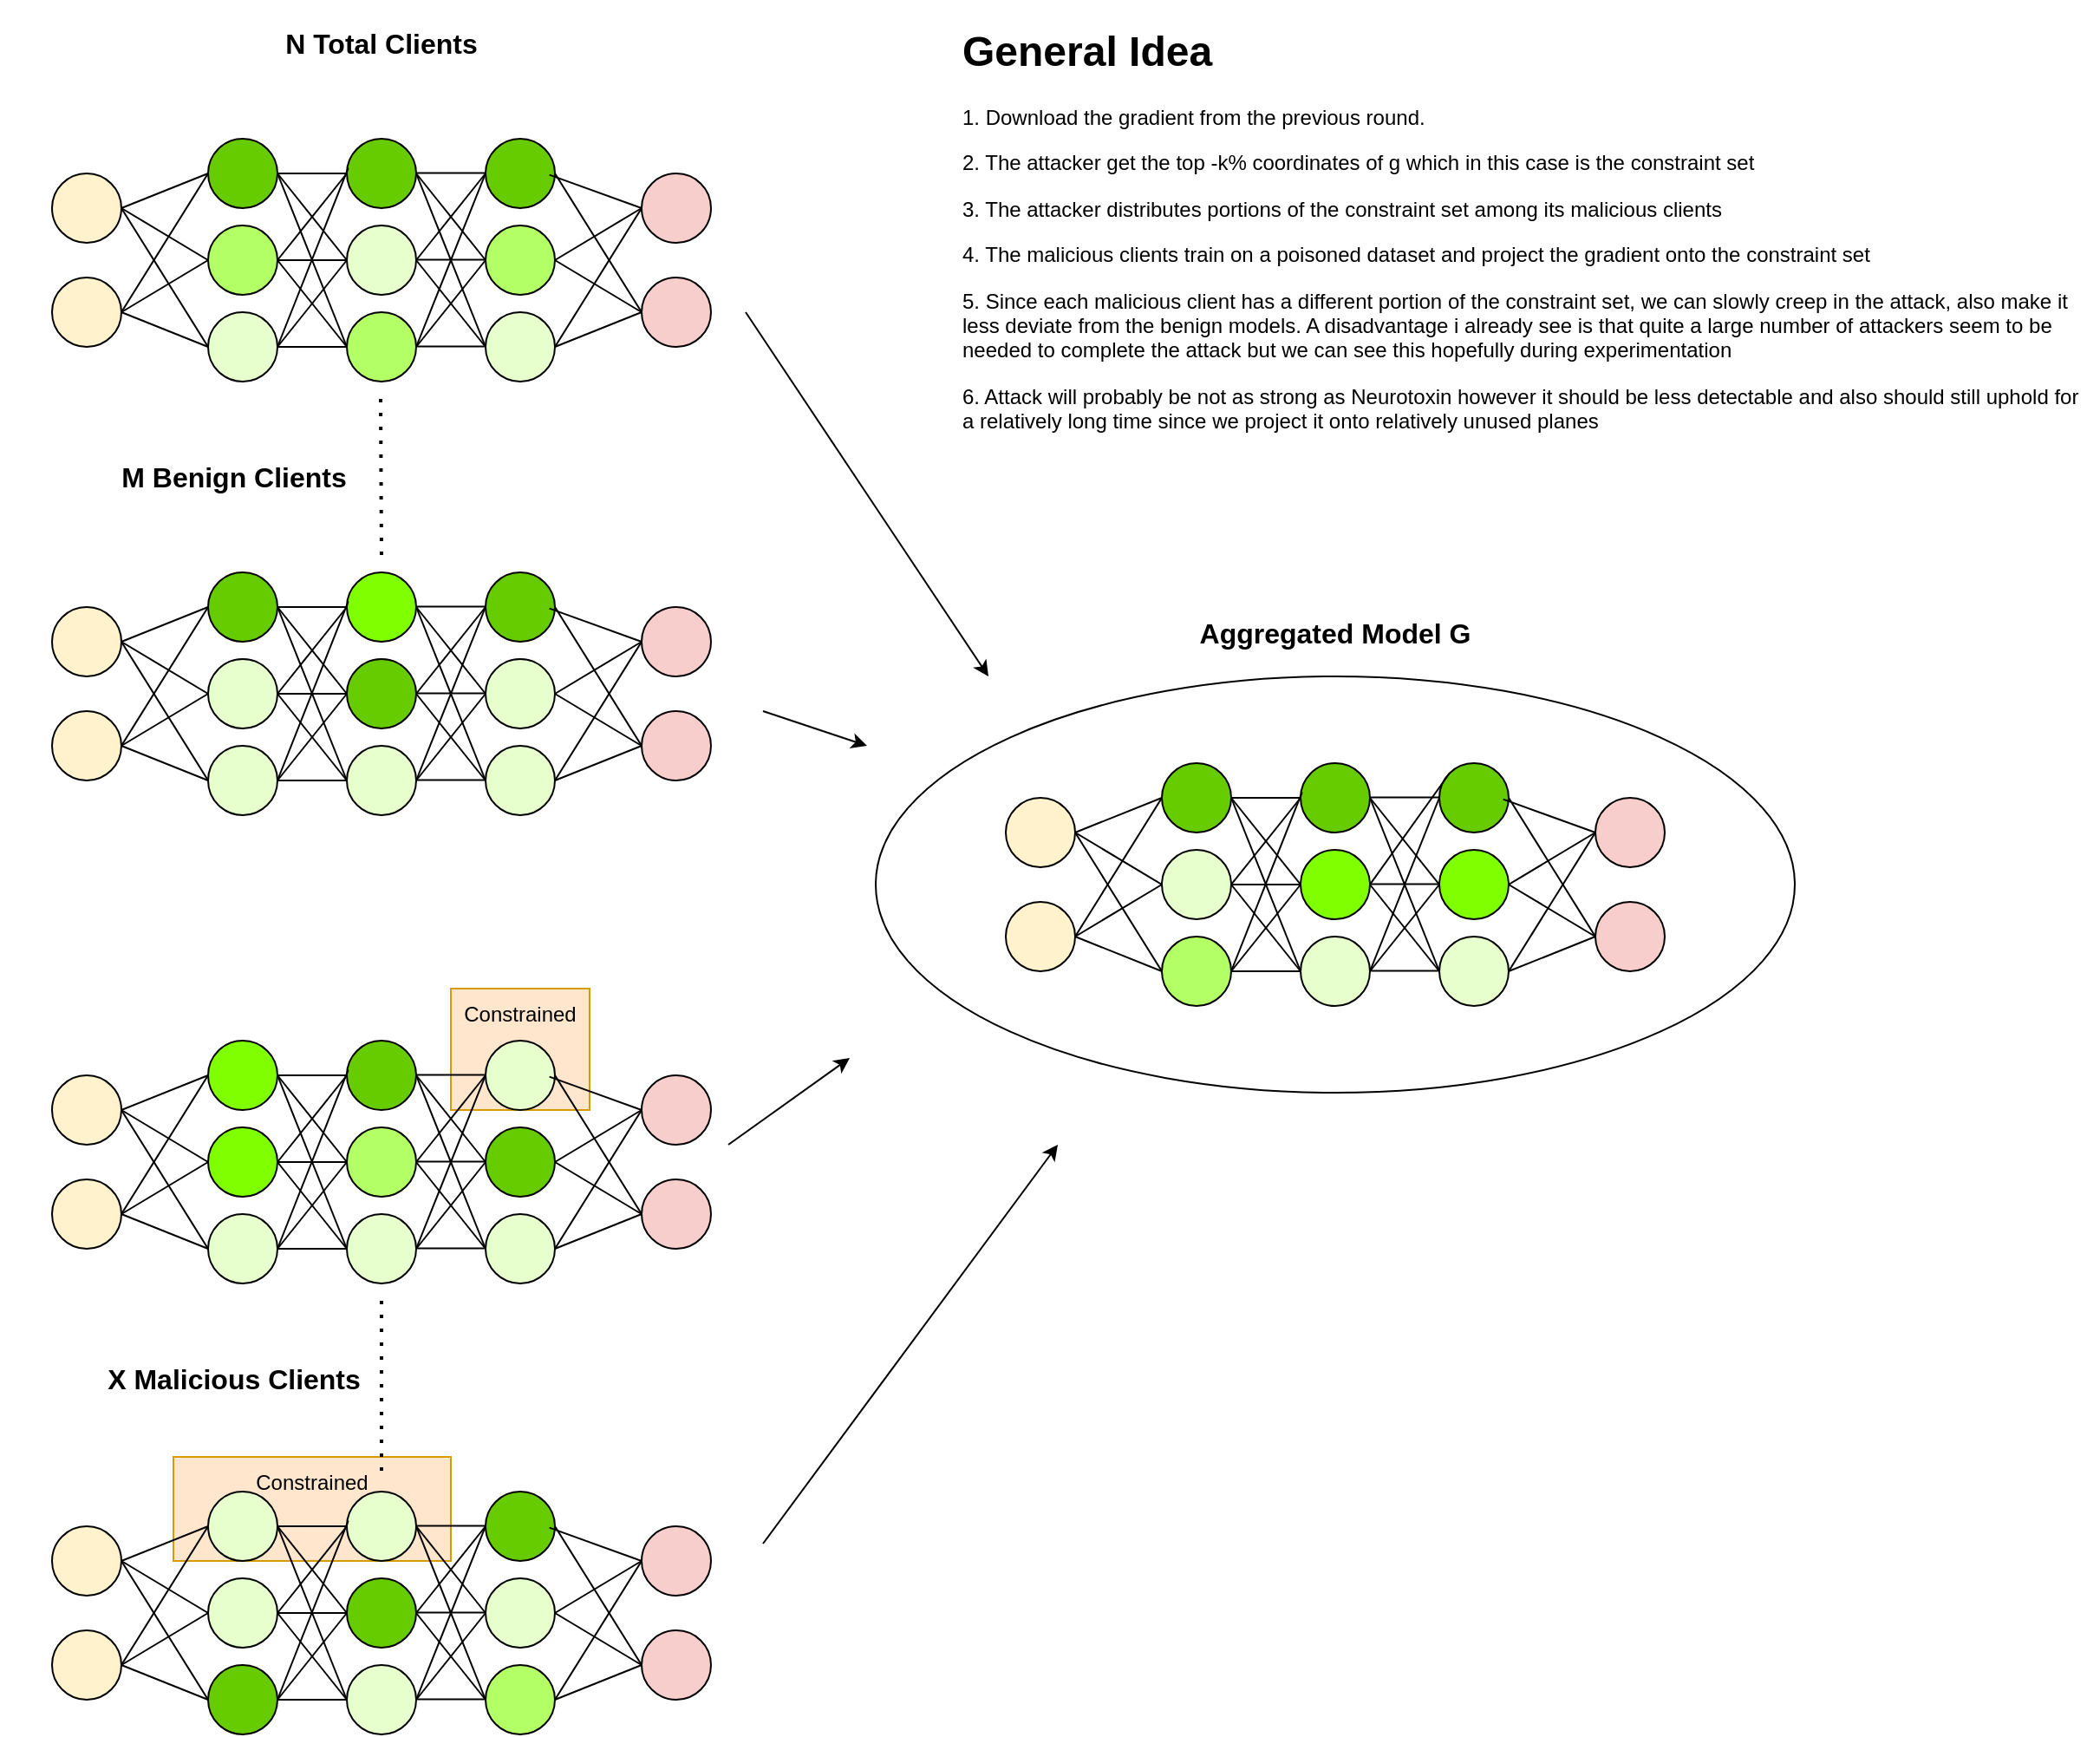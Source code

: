 <mxfile version="20.6.0" type="device"><diagram id="gaXDqaKE5OFcTMfH2iXV" name="Page-1"><mxGraphModel dx="1146" dy="662" grid="1" gridSize="10" guides="1" tooltips="1" connect="1" arrows="1" fold="1" page="1" pageScale="1" pageWidth="850" pageHeight="1100" math="0" shadow="0"><root><mxCell id="0"/><mxCell id="1" parent="0"/><mxCell id="8G8wqMsLz2GdM7FVBoq0-2" value="" style="rounded=0;whiteSpace=wrap;html=1;fillColor=#ffe6cc;strokeColor=#d79b00;" vertex="1" parent="1"><mxGeometry x="300" y="590" width="80" height="70" as="geometry"/></mxCell><mxCell id="8G8wqMsLz2GdM7FVBoq0-1" value="" style="rounded=0;whiteSpace=wrap;html=1;fillColor=#ffe6cc;strokeColor=#d79b00;" vertex="1" parent="1"><mxGeometry x="140" y="860" width="160" height="60" as="geometry"/></mxCell><mxCell id="gS-voK82JpKFCc_hP-mM-278" value="" style="ellipse;whiteSpace=wrap;html=1;fontSize=17;fillColor=none;gradientColor=none;" parent="1" vertex="1"><mxGeometry x="545" y="410" width="530" height="240" as="geometry"/></mxCell><mxCell id="gS-voK82JpKFCc_hP-mM-50" value="" style="ellipse;whiteSpace=wrap;html=1;aspect=fixed;fillColor=#66CC00;" parent="1" vertex="1"><mxGeometry x="160" y="100" width="40" height="40" as="geometry"/></mxCell><mxCell id="gS-voK82JpKFCc_hP-mM-51" value="" style="ellipse;whiteSpace=wrap;html=1;aspect=fixed;fillColor=#66CC00;" parent="1" vertex="1"><mxGeometry x="240" y="100" width="40" height="40" as="geometry"/></mxCell><mxCell id="gS-voK82JpKFCc_hP-mM-54" value="" style="endArrow=none;html=1;rounded=0;strokeColor=default;exitX=1;exitY=0.5;exitDx=0;exitDy=0;entryX=0;entryY=0.5;entryDx=0;entryDy=0;" parent="1" source="gS-voK82JpKFCc_hP-mM-50" target="gS-voK82JpKFCc_hP-mM-51" edge="1"><mxGeometry width="50" height="50" relative="1" as="geometry"><mxPoint x="270" y="300" as="sourcePoint"/><mxPoint x="320" y="250" as="targetPoint"/></mxGeometry></mxCell><mxCell id="gS-voK82JpKFCc_hP-mM-55" value="" style="ellipse;whiteSpace=wrap;html=1;aspect=fixed;fillColor=#66CC00;" parent="1" vertex="1"><mxGeometry x="320" y="100" width="40" height="40" as="geometry"/></mxCell><mxCell id="gS-voK82JpKFCc_hP-mM-56" value="" style="ellipse;whiteSpace=wrap;html=1;aspect=fixed;fillColor=#f8cecc;strokeColor=#000000;" parent="1" vertex="1"><mxGeometry x="410" y="120" width="40" height="40" as="geometry"/></mxCell><mxCell id="gS-voK82JpKFCc_hP-mM-59" value="" style="ellipse;whiteSpace=wrap;html=1;aspect=fixed;fillColor=#f8cecc;strokeColor=#000000;" parent="1" vertex="1"><mxGeometry x="410" y="180" width="40" height="40" as="geometry"/></mxCell><mxCell id="gS-voK82JpKFCc_hP-mM-60" value="" style="endArrow=none;html=1;rounded=0;strokeColor=default;exitX=1;exitY=0.5;exitDx=0;exitDy=0;entryX=0;entryY=0.5;entryDx=0;entryDy=0;" parent="1" edge="1"><mxGeometry width="50" height="50" relative="1" as="geometry"><mxPoint x="280" y="119.71" as="sourcePoint"/><mxPoint x="320" y="119.71" as="targetPoint"/></mxGeometry></mxCell><mxCell id="gS-voK82JpKFCc_hP-mM-61" value="" style="endArrow=none;html=1;rounded=0;strokeColor=default;entryX=0;entryY=0.5;entryDx=0;entryDy=0;exitX=0.921;exitY=0.521;exitDx=0;exitDy=0;exitPerimeter=0;" parent="1" source="gS-voK82JpKFCc_hP-mM-55" target="gS-voK82JpKFCc_hP-mM-56" edge="1"><mxGeometry width="50" height="50" relative="1" as="geometry"><mxPoint x="400" y="160" as="sourcePoint"/><mxPoint x="400" y="160" as="targetPoint"/></mxGeometry></mxCell><mxCell id="gS-voK82JpKFCc_hP-mM-62" value="" style="endArrow=none;html=1;rounded=0;strokeColor=default;exitX=0;exitY=0.5;exitDx=0;exitDy=0;entryX=1;entryY=0.5;entryDx=0;entryDy=0;" parent="1" source="gS-voK82JpKFCc_hP-mM-59" target="gS-voK82JpKFCc_hP-mM-55" edge="1"><mxGeometry width="50" height="50" relative="1" as="geometry"><mxPoint x="300" y="119.71" as="sourcePoint"/><mxPoint x="340" y="119.71" as="targetPoint"/></mxGeometry></mxCell><mxCell id="gS-voK82JpKFCc_hP-mM-63" value="" style="ellipse;whiteSpace=wrap;html=1;aspect=fixed;fillColor=#fff2cc;strokeColor=#000000;" parent="1" vertex="1"><mxGeometry x="70" y="120" width="40" height="40" as="geometry"/></mxCell><mxCell id="gS-voK82JpKFCc_hP-mM-64" value="" style="ellipse;whiteSpace=wrap;html=1;aspect=fixed;fillColor=#fff2cc;strokeColor=#000000;" parent="1" vertex="1"><mxGeometry x="70" y="180" width="40" height="40" as="geometry"/></mxCell><mxCell id="gS-voK82JpKFCc_hP-mM-65" value="" style="endArrow=none;html=1;rounded=0;strokeColor=default;exitX=0;exitY=0.5;exitDx=0;exitDy=0;entryX=1;entryY=0.5;entryDx=0;entryDy=0;" parent="1" source="gS-voK82JpKFCc_hP-mM-50" target="gS-voK82JpKFCc_hP-mM-63" edge="1"><mxGeometry width="50" height="50" relative="1" as="geometry"><mxPoint x="40" y="119.71" as="sourcePoint"/><mxPoint x="120" y="160" as="targetPoint"/></mxGeometry></mxCell><mxCell id="gS-voK82JpKFCc_hP-mM-66" value="" style="endArrow=none;html=1;rounded=0;strokeColor=default;exitX=1;exitY=0.5;exitDx=0;exitDy=0;entryX=0;entryY=0.5;entryDx=0;entryDy=0;" parent="1" source="gS-voK82JpKFCc_hP-mM-64" target="gS-voK82JpKFCc_hP-mM-50" edge="1"><mxGeometry width="50" height="50" relative="1" as="geometry"><mxPoint x="-20" y="119.71" as="sourcePoint"/><mxPoint x="40" y="100" as="targetPoint"/></mxGeometry></mxCell><mxCell id="gS-voK82JpKFCc_hP-mM-67" value="" style="ellipse;whiteSpace=wrap;html=1;aspect=fixed;fillColor=#B3FF66;strokeColor=#000000;" parent="1" vertex="1"><mxGeometry x="160" y="150" width="40" height="40" as="geometry"/></mxCell><mxCell id="gS-voK82JpKFCc_hP-mM-68" value="" style="ellipse;whiteSpace=wrap;html=1;aspect=fixed;fillColor=#E6FFCC;strokeColor=#000000;" parent="1" vertex="1"><mxGeometry x="240" y="150" width="40" height="40" as="geometry"/></mxCell><mxCell id="gS-voK82JpKFCc_hP-mM-69" value="" style="endArrow=none;html=1;rounded=0;strokeColor=default;exitX=1;exitY=0.5;exitDx=0;exitDy=0;entryX=0;entryY=0.5;entryDx=0;entryDy=0;" parent="1" source="gS-voK82JpKFCc_hP-mM-67" target="gS-voK82JpKFCc_hP-mM-68" edge="1"><mxGeometry width="50" height="50" relative="1" as="geometry"><mxPoint x="270" y="350" as="sourcePoint"/><mxPoint x="320" y="300" as="targetPoint"/></mxGeometry></mxCell><mxCell id="gS-voK82JpKFCc_hP-mM-70" value="" style="ellipse;whiteSpace=wrap;html=1;aspect=fixed;fillColor=#B3FF66;strokeColor=#000000;" parent="1" vertex="1"><mxGeometry x="320" y="150" width="40" height="40" as="geometry"/></mxCell><mxCell id="gS-voK82JpKFCc_hP-mM-71" value="" style="endArrow=none;html=1;rounded=0;strokeColor=default;exitX=1;exitY=0.5;exitDx=0;exitDy=0;entryX=0;entryY=0.5;entryDx=0;entryDy=0;" parent="1" edge="1"><mxGeometry width="50" height="50" relative="1" as="geometry"><mxPoint x="280" y="169.71" as="sourcePoint"/><mxPoint x="320" y="169.71" as="targetPoint"/></mxGeometry></mxCell><mxCell id="gS-voK82JpKFCc_hP-mM-72" value="" style="ellipse;whiteSpace=wrap;html=1;aspect=fixed;fillColor=#E6FFCC;strokeColor=#000000;" parent="1" vertex="1"><mxGeometry x="160" y="200" width="40" height="40" as="geometry"/></mxCell><mxCell id="gS-voK82JpKFCc_hP-mM-73" value="" style="ellipse;whiteSpace=wrap;html=1;aspect=fixed;fillColor=#B3FF66;strokeColor=#000000;" parent="1" vertex="1"><mxGeometry x="240" y="200" width="40" height="40" as="geometry"/></mxCell><mxCell id="gS-voK82JpKFCc_hP-mM-74" value="" style="endArrow=none;html=1;rounded=0;strokeColor=default;exitX=1;exitY=0.5;exitDx=0;exitDy=0;entryX=0;entryY=0.5;entryDx=0;entryDy=0;" parent="1" source="gS-voK82JpKFCc_hP-mM-72" target="gS-voK82JpKFCc_hP-mM-73" edge="1"><mxGeometry width="50" height="50" relative="1" as="geometry"><mxPoint x="270" y="400" as="sourcePoint"/><mxPoint x="320" y="350" as="targetPoint"/></mxGeometry></mxCell><mxCell id="gS-voK82JpKFCc_hP-mM-75" value="" style="ellipse;whiteSpace=wrap;html=1;aspect=fixed;fillColor=#E6FFCC;strokeColor=#000000;" parent="1" vertex="1"><mxGeometry x="320" y="200" width="40" height="40" as="geometry"/></mxCell><mxCell id="gS-voK82JpKFCc_hP-mM-76" value="" style="endArrow=none;html=1;rounded=0;strokeColor=default;exitX=1;exitY=0.5;exitDx=0;exitDy=0;entryX=0;entryY=0.5;entryDx=0;entryDy=0;" parent="1" edge="1"><mxGeometry width="50" height="50" relative="1" as="geometry"><mxPoint x="280" y="219.71" as="sourcePoint"/><mxPoint x="320" y="219.71" as="targetPoint"/></mxGeometry></mxCell><mxCell id="gS-voK82JpKFCc_hP-mM-77" value="" style="endArrow=none;html=1;rounded=0;strokeColor=default;exitX=1;exitY=0.5;exitDx=0;exitDy=0;entryX=0;entryY=0.5;entryDx=0;entryDy=0;" parent="1" source="gS-voK82JpKFCc_hP-mM-64" target="gS-voK82JpKFCc_hP-mM-72" edge="1"><mxGeometry width="50" height="50" relative="1" as="geometry"><mxPoint x="210" y="230" as="sourcePoint"/><mxPoint x="250" y="230" as="targetPoint"/></mxGeometry></mxCell><mxCell id="gS-voK82JpKFCc_hP-mM-78" value="" style="endArrow=none;html=1;rounded=0;strokeColor=default;entryX=0;entryY=0.5;entryDx=0;entryDy=0;exitX=1;exitY=0.5;exitDx=0;exitDy=0;" parent="1" source="gS-voK82JpKFCc_hP-mM-64" target="gS-voK82JpKFCc_hP-mM-67" edge="1"><mxGeometry width="50" height="50" relative="1" as="geometry"><mxPoint x="120" y="200" as="sourcePoint"/><mxPoint x="260" y="240" as="targetPoint"/></mxGeometry></mxCell><mxCell id="gS-voK82JpKFCc_hP-mM-79" value="" style="endArrow=none;html=1;rounded=0;strokeColor=default;entryX=1;entryY=0.5;entryDx=0;entryDy=0;exitX=0;exitY=0.5;exitDx=0;exitDy=0;" parent="1" source="gS-voK82JpKFCc_hP-mM-67" target="gS-voK82JpKFCc_hP-mM-63" edge="1"><mxGeometry width="50" height="50" relative="1" as="geometry"><mxPoint x="120" y="200" as="sourcePoint"/><mxPoint x="270" y="250" as="targetPoint"/></mxGeometry></mxCell><mxCell id="gS-voK82JpKFCc_hP-mM-80" value="" style="endArrow=none;html=1;rounded=0;strokeColor=default;exitX=1;exitY=0.5;exitDx=0;exitDy=0;entryX=0;entryY=0.5;entryDx=0;entryDy=0;" parent="1" source="gS-voK82JpKFCc_hP-mM-63" target="gS-voK82JpKFCc_hP-mM-72" edge="1"><mxGeometry width="50" height="50" relative="1" as="geometry"><mxPoint x="240" y="260" as="sourcePoint"/><mxPoint x="280" y="260" as="targetPoint"/></mxGeometry></mxCell><mxCell id="gS-voK82JpKFCc_hP-mM-82" value="" style="endArrow=none;html=1;rounded=0;strokeColor=default;exitX=1;exitY=0.5;exitDx=0;exitDy=0;entryX=0;entryY=0.5;entryDx=0;entryDy=0;" parent="1" source="gS-voK82JpKFCc_hP-mM-75" target="gS-voK82JpKFCc_hP-mM-59" edge="1"><mxGeometry width="50" height="50" relative="1" as="geometry"><mxPoint x="250" y="270" as="sourcePoint"/><mxPoint x="290" y="270" as="targetPoint"/></mxGeometry></mxCell><mxCell id="gS-voK82JpKFCc_hP-mM-83" value="" style="endArrow=none;html=1;rounded=0;strokeColor=default;exitX=1;exitY=0.5;exitDx=0;exitDy=0;entryX=0;entryY=0.5;entryDx=0;entryDy=0;" parent="1" source="gS-voK82JpKFCc_hP-mM-70" target="gS-voK82JpKFCc_hP-mM-59" edge="1"><mxGeometry width="50" height="50" relative="1" as="geometry"><mxPoint x="260" y="280" as="sourcePoint"/><mxPoint x="300" y="280" as="targetPoint"/></mxGeometry></mxCell><mxCell id="gS-voK82JpKFCc_hP-mM-84" value="" style="endArrow=none;html=1;rounded=0;strokeColor=default;exitX=1;exitY=0.5;exitDx=0;exitDy=0;entryX=0;entryY=0.5;entryDx=0;entryDy=0;" parent="1" source="gS-voK82JpKFCc_hP-mM-70" target="gS-voK82JpKFCc_hP-mM-56" edge="1"><mxGeometry width="50" height="50" relative="1" as="geometry"><mxPoint x="270" y="290" as="sourcePoint"/><mxPoint x="310" y="290" as="targetPoint"/></mxGeometry></mxCell><mxCell id="gS-voK82JpKFCc_hP-mM-85" value="" style="endArrow=none;html=1;rounded=0;strokeColor=default;exitX=1;exitY=0.5;exitDx=0;exitDy=0;entryX=0;entryY=0.5;entryDx=0;entryDy=0;" parent="1" source="gS-voK82JpKFCc_hP-mM-75" target="gS-voK82JpKFCc_hP-mM-56" edge="1"><mxGeometry width="50" height="50" relative="1" as="geometry"><mxPoint x="280" y="300" as="sourcePoint"/><mxPoint x="320" y="300" as="targetPoint"/></mxGeometry></mxCell><mxCell id="gS-voK82JpKFCc_hP-mM-86" value="" style="endArrow=none;html=1;rounded=0;strokeColor=default;exitX=1;exitY=0.5;exitDx=0;exitDy=0;entryX=0;entryY=0.5;entryDx=0;entryDy=0;" parent="1" source="gS-voK82JpKFCc_hP-mM-50" target="gS-voK82JpKFCc_hP-mM-68" edge="1"><mxGeometry width="50" height="50" relative="1" as="geometry"><mxPoint x="290" y="310" as="sourcePoint"/><mxPoint x="330" y="310" as="targetPoint"/></mxGeometry></mxCell><mxCell id="gS-voK82JpKFCc_hP-mM-87" value="" style="endArrow=none;html=1;rounded=0;strokeColor=default;exitX=1;exitY=0.5;exitDx=0;exitDy=0;entryX=0;entryY=0.5;entryDx=0;entryDy=0;" parent="1" source="gS-voK82JpKFCc_hP-mM-50" target="gS-voK82JpKFCc_hP-mM-73" edge="1"><mxGeometry width="50" height="50" relative="1" as="geometry"><mxPoint x="300" y="320" as="sourcePoint"/><mxPoint x="340" y="320" as="targetPoint"/></mxGeometry></mxCell><mxCell id="gS-voK82JpKFCc_hP-mM-88" value="" style="endArrow=none;html=1;rounded=0;strokeColor=default;exitX=1;exitY=0.5;exitDx=0;exitDy=0;entryX=0;entryY=0.5;entryDx=0;entryDy=0;" parent="1" source="gS-voK82JpKFCc_hP-mM-67" target="gS-voK82JpKFCc_hP-mM-51" edge="1"><mxGeometry width="50" height="50" relative="1" as="geometry"><mxPoint x="310" y="330" as="sourcePoint"/><mxPoint x="350" y="330" as="targetPoint"/></mxGeometry></mxCell><mxCell id="gS-voK82JpKFCc_hP-mM-89" value="" style="endArrow=none;html=1;rounded=0;strokeColor=default;exitX=1;exitY=0.5;exitDx=0;exitDy=0;entryX=0;entryY=0.5;entryDx=0;entryDy=0;" parent="1" source="gS-voK82JpKFCc_hP-mM-67" target="gS-voK82JpKFCc_hP-mM-73" edge="1"><mxGeometry width="50" height="50" relative="1" as="geometry"><mxPoint x="320" y="340" as="sourcePoint"/><mxPoint x="360" y="340" as="targetPoint"/></mxGeometry></mxCell><mxCell id="gS-voK82JpKFCc_hP-mM-90" value="" style="endArrow=none;html=1;rounded=0;strokeColor=default;exitX=1;exitY=0.5;exitDx=0;exitDy=0;entryX=0;entryY=0.5;entryDx=0;entryDy=0;" parent="1" source="gS-voK82JpKFCc_hP-mM-72" target="gS-voK82JpKFCc_hP-mM-68" edge="1"><mxGeometry width="50" height="50" relative="1" as="geometry"><mxPoint x="330" y="350" as="sourcePoint"/><mxPoint x="370" y="350" as="targetPoint"/></mxGeometry></mxCell><mxCell id="gS-voK82JpKFCc_hP-mM-91" value="" style="endArrow=none;html=1;rounded=0;strokeColor=default;exitX=1;exitY=0.5;exitDx=0;exitDy=0;entryX=0.021;entryY=0.421;entryDx=0;entryDy=0;entryPerimeter=0;" parent="1" source="gS-voK82JpKFCc_hP-mM-72" target="gS-voK82JpKFCc_hP-mM-51" edge="1"><mxGeometry width="50" height="50" relative="1" as="geometry"><mxPoint x="340" y="360" as="sourcePoint"/><mxPoint x="380" y="360" as="targetPoint"/></mxGeometry></mxCell><mxCell id="gS-voK82JpKFCc_hP-mM-92" value="" style="endArrow=none;html=1;rounded=0;strokeColor=default;exitX=1;exitY=0.5;exitDx=0;exitDy=0;entryX=0;entryY=0.5;entryDx=0;entryDy=0;" parent="1" source="gS-voK82JpKFCc_hP-mM-73" target="gS-voK82JpKFCc_hP-mM-70" edge="1"><mxGeometry width="50" height="50" relative="1" as="geometry"><mxPoint x="350" y="370" as="sourcePoint"/><mxPoint x="390" y="370" as="targetPoint"/></mxGeometry></mxCell><mxCell id="gS-voK82JpKFCc_hP-mM-93" value="" style="endArrow=none;html=1;rounded=0;strokeColor=default;exitX=1;exitY=0.5;exitDx=0;exitDy=0;entryX=0;entryY=0.5;entryDx=0;entryDy=0;" parent="1" source="gS-voK82JpKFCc_hP-mM-73" target="gS-voK82JpKFCc_hP-mM-55" edge="1"><mxGeometry width="50" height="50" relative="1" as="geometry"><mxPoint x="360" y="380" as="sourcePoint"/><mxPoint x="400" y="380" as="targetPoint"/></mxGeometry></mxCell><mxCell id="gS-voK82JpKFCc_hP-mM-94" value="" style="endArrow=none;html=1;rounded=0;strokeColor=default;exitX=1;exitY=0.5;exitDx=0;exitDy=0;entryX=0;entryY=0.5;entryDx=0;entryDy=0;" parent="1" source="gS-voK82JpKFCc_hP-mM-68" target="gS-voK82JpKFCc_hP-mM-75" edge="1"><mxGeometry width="50" height="50" relative="1" as="geometry"><mxPoint x="370" y="390" as="sourcePoint"/><mxPoint x="410" y="390" as="targetPoint"/></mxGeometry></mxCell><mxCell id="gS-voK82JpKFCc_hP-mM-95" value="" style="endArrow=none;html=1;rounded=0;strokeColor=default;exitX=1;exitY=0.5;exitDx=0;exitDy=0;entryX=0;entryY=0.5;entryDx=0;entryDy=0;" parent="1" source="gS-voK82JpKFCc_hP-mM-68" target="gS-voK82JpKFCc_hP-mM-55" edge="1"><mxGeometry width="50" height="50" relative="1" as="geometry"><mxPoint x="380" y="400" as="sourcePoint"/><mxPoint x="420" y="400" as="targetPoint"/></mxGeometry></mxCell><mxCell id="gS-voK82JpKFCc_hP-mM-96" value="" style="endArrow=none;html=1;rounded=0;strokeColor=default;entryX=0;entryY=0.5;entryDx=0;entryDy=0;exitX=1;exitY=0.5;exitDx=0;exitDy=0;" parent="1" source="gS-voK82JpKFCc_hP-mM-51" target="gS-voK82JpKFCc_hP-mM-75" edge="1"><mxGeometry width="50" height="50" relative="1" as="geometry"><mxPoint x="300" y="120" as="sourcePoint"/><mxPoint x="430" y="410" as="targetPoint"/></mxGeometry></mxCell><mxCell id="gS-voK82JpKFCc_hP-mM-97" value="" style="endArrow=none;html=1;rounded=0;strokeColor=default;exitX=1;exitY=0.5;exitDx=0;exitDy=0;entryX=0;entryY=0.5;entryDx=0;entryDy=0;" parent="1" source="gS-voK82JpKFCc_hP-mM-51" target="gS-voK82JpKFCc_hP-mM-70" edge="1"><mxGeometry width="50" height="50" relative="1" as="geometry"><mxPoint x="400" y="420" as="sourcePoint"/><mxPoint x="440" y="420" as="targetPoint"/></mxGeometry></mxCell><mxCell id="gS-voK82JpKFCc_hP-mM-98" value="" style="ellipse;whiteSpace=wrap;html=1;aspect=fixed;fillColor=#66CC00;" parent="1" vertex="1"><mxGeometry x="160" y="350" width="40" height="40" as="geometry"/></mxCell><mxCell id="gS-voK82JpKFCc_hP-mM-99" value="" style="ellipse;whiteSpace=wrap;html=1;aspect=fixed;fillColor=#80FF00;" parent="1" vertex="1"><mxGeometry x="240" y="350" width="40" height="40" as="geometry"/></mxCell><mxCell id="gS-voK82JpKFCc_hP-mM-100" value="" style="endArrow=none;html=1;rounded=0;strokeColor=default;exitX=1;exitY=0.5;exitDx=0;exitDy=0;entryX=0;entryY=0.5;entryDx=0;entryDy=0;" parent="1" source="gS-voK82JpKFCc_hP-mM-98" target="gS-voK82JpKFCc_hP-mM-99" edge="1"><mxGeometry width="50" height="50" relative="1" as="geometry"><mxPoint x="270" y="550" as="sourcePoint"/><mxPoint x="320" y="500" as="targetPoint"/></mxGeometry></mxCell><mxCell id="gS-voK82JpKFCc_hP-mM-101" value="" style="ellipse;whiteSpace=wrap;html=1;aspect=fixed;fillColor=#66CC00;" parent="1" vertex="1"><mxGeometry x="320" y="350" width="40" height="40" as="geometry"/></mxCell><mxCell id="gS-voK82JpKFCc_hP-mM-102" value="" style="ellipse;whiteSpace=wrap;html=1;aspect=fixed;fillColor=#f8cecc;strokeColor=#000000;" parent="1" vertex="1"><mxGeometry x="410" y="370" width="40" height="40" as="geometry"/></mxCell><mxCell id="gS-voK82JpKFCc_hP-mM-103" value="" style="ellipse;whiteSpace=wrap;html=1;aspect=fixed;fillColor=#f8cecc;strokeColor=#000000;" parent="1" vertex="1"><mxGeometry x="410" y="430" width="40" height="40" as="geometry"/></mxCell><mxCell id="gS-voK82JpKFCc_hP-mM-104" value="" style="endArrow=none;html=1;rounded=0;strokeColor=default;exitX=1;exitY=0.5;exitDx=0;exitDy=0;entryX=0;entryY=0.5;entryDx=0;entryDy=0;" parent="1" edge="1"><mxGeometry width="50" height="50" relative="1" as="geometry"><mxPoint x="280" y="369.71" as="sourcePoint"/><mxPoint x="320" y="369.71" as="targetPoint"/></mxGeometry></mxCell><mxCell id="gS-voK82JpKFCc_hP-mM-105" value="" style="endArrow=none;html=1;rounded=0;strokeColor=default;entryX=0;entryY=0.5;entryDx=0;entryDy=0;exitX=0.921;exitY=0.521;exitDx=0;exitDy=0;exitPerimeter=0;" parent="1" source="gS-voK82JpKFCc_hP-mM-101" target="gS-voK82JpKFCc_hP-mM-102" edge="1"><mxGeometry width="50" height="50" relative="1" as="geometry"><mxPoint x="400" y="410" as="sourcePoint"/><mxPoint x="400" y="410" as="targetPoint"/></mxGeometry></mxCell><mxCell id="gS-voK82JpKFCc_hP-mM-106" value="" style="endArrow=none;html=1;rounded=0;strokeColor=default;exitX=0;exitY=0.5;exitDx=0;exitDy=0;entryX=1;entryY=0.5;entryDx=0;entryDy=0;" parent="1" source="gS-voK82JpKFCc_hP-mM-103" target="gS-voK82JpKFCc_hP-mM-101" edge="1"><mxGeometry width="50" height="50" relative="1" as="geometry"><mxPoint x="300" y="369.71" as="sourcePoint"/><mxPoint x="340" y="369.71" as="targetPoint"/></mxGeometry></mxCell><mxCell id="gS-voK82JpKFCc_hP-mM-107" value="" style="ellipse;whiteSpace=wrap;html=1;aspect=fixed;fillColor=#fff2cc;strokeColor=#000000;" parent="1" vertex="1"><mxGeometry x="70" y="370" width="40" height="40" as="geometry"/></mxCell><mxCell id="gS-voK82JpKFCc_hP-mM-108" value="" style="ellipse;whiteSpace=wrap;html=1;aspect=fixed;fillColor=#fff2cc;strokeColor=#000000;" parent="1" vertex="1"><mxGeometry x="70" y="430" width="40" height="40" as="geometry"/></mxCell><mxCell id="gS-voK82JpKFCc_hP-mM-109" value="" style="endArrow=none;html=1;rounded=0;strokeColor=default;exitX=0;exitY=0.5;exitDx=0;exitDy=0;entryX=1;entryY=0.5;entryDx=0;entryDy=0;" parent="1" source="gS-voK82JpKFCc_hP-mM-98" target="gS-voK82JpKFCc_hP-mM-107" edge="1"><mxGeometry width="50" height="50" relative="1" as="geometry"><mxPoint x="40" y="369.71" as="sourcePoint"/><mxPoint x="120" y="410" as="targetPoint"/></mxGeometry></mxCell><mxCell id="gS-voK82JpKFCc_hP-mM-110" value="" style="endArrow=none;html=1;rounded=0;strokeColor=default;exitX=1;exitY=0.5;exitDx=0;exitDy=0;entryX=0;entryY=0.5;entryDx=0;entryDy=0;" parent="1" source="gS-voK82JpKFCc_hP-mM-108" target="gS-voK82JpKFCc_hP-mM-98" edge="1"><mxGeometry width="50" height="50" relative="1" as="geometry"><mxPoint x="-20" y="369.71" as="sourcePoint"/><mxPoint x="40" y="350" as="targetPoint"/></mxGeometry></mxCell><mxCell id="gS-voK82JpKFCc_hP-mM-111" value="" style="ellipse;whiteSpace=wrap;html=1;aspect=fixed;fillColor=#E6FFCC;strokeColor=#000000;" parent="1" vertex="1"><mxGeometry x="160" y="400" width="40" height="40" as="geometry"/></mxCell><mxCell id="gS-voK82JpKFCc_hP-mM-112" value="" style="ellipse;whiteSpace=wrap;html=1;aspect=fixed;fillColor=#66CC00;strokeColor=#000000;" parent="1" vertex="1"><mxGeometry x="240" y="400" width="40" height="40" as="geometry"/></mxCell><mxCell id="gS-voK82JpKFCc_hP-mM-113" value="" style="endArrow=none;html=1;rounded=0;strokeColor=default;exitX=1;exitY=0.5;exitDx=0;exitDy=0;entryX=0;entryY=0.5;entryDx=0;entryDy=0;" parent="1" source="gS-voK82JpKFCc_hP-mM-111" target="gS-voK82JpKFCc_hP-mM-112" edge="1"><mxGeometry width="50" height="50" relative="1" as="geometry"><mxPoint x="270" y="600" as="sourcePoint"/><mxPoint x="320" y="550" as="targetPoint"/></mxGeometry></mxCell><mxCell id="gS-voK82JpKFCc_hP-mM-114" value="" style="ellipse;whiteSpace=wrap;html=1;aspect=fixed;fillColor=#E6FFCC;strokeColor=#000000;" parent="1" vertex="1"><mxGeometry x="320" y="400" width="40" height="40" as="geometry"/></mxCell><mxCell id="gS-voK82JpKFCc_hP-mM-115" value="" style="endArrow=none;html=1;rounded=0;strokeColor=default;exitX=1;exitY=0.5;exitDx=0;exitDy=0;entryX=0;entryY=0.5;entryDx=0;entryDy=0;" parent="1" edge="1"><mxGeometry width="50" height="50" relative="1" as="geometry"><mxPoint x="280" y="419.71" as="sourcePoint"/><mxPoint x="320" y="419.71" as="targetPoint"/></mxGeometry></mxCell><mxCell id="gS-voK82JpKFCc_hP-mM-116" value="" style="ellipse;whiteSpace=wrap;html=1;aspect=fixed;fillColor=#E6FFCC;strokeColor=#000000;" parent="1" vertex="1"><mxGeometry x="160" y="450" width="40" height="40" as="geometry"/></mxCell><mxCell id="gS-voK82JpKFCc_hP-mM-117" value="" style="ellipse;whiteSpace=wrap;html=1;aspect=fixed;fillColor=#E6FFCC;strokeColor=#000000;" parent="1" vertex="1"><mxGeometry x="240" y="450" width="40" height="40" as="geometry"/></mxCell><mxCell id="gS-voK82JpKFCc_hP-mM-118" value="" style="endArrow=none;html=1;rounded=0;strokeColor=default;exitX=1;exitY=0.5;exitDx=0;exitDy=0;entryX=0;entryY=0.5;entryDx=0;entryDy=0;" parent="1" source="gS-voK82JpKFCc_hP-mM-116" target="gS-voK82JpKFCc_hP-mM-117" edge="1"><mxGeometry width="50" height="50" relative="1" as="geometry"><mxPoint x="270" y="650" as="sourcePoint"/><mxPoint x="320" y="600" as="targetPoint"/></mxGeometry></mxCell><mxCell id="gS-voK82JpKFCc_hP-mM-119" value="" style="ellipse;whiteSpace=wrap;html=1;aspect=fixed;fillColor=#E6FFCC;strokeColor=#000000;" parent="1" vertex="1"><mxGeometry x="320" y="450" width="40" height="40" as="geometry"/></mxCell><mxCell id="gS-voK82JpKFCc_hP-mM-120" value="" style="endArrow=none;html=1;rounded=0;strokeColor=default;exitX=1;exitY=0.5;exitDx=0;exitDy=0;entryX=0;entryY=0.5;entryDx=0;entryDy=0;" parent="1" edge="1"><mxGeometry width="50" height="50" relative="1" as="geometry"><mxPoint x="280" y="469.71" as="sourcePoint"/><mxPoint x="320" y="469.71" as="targetPoint"/></mxGeometry></mxCell><mxCell id="gS-voK82JpKFCc_hP-mM-121" value="" style="endArrow=none;html=1;rounded=0;strokeColor=default;exitX=1;exitY=0.5;exitDx=0;exitDy=0;entryX=0;entryY=0.5;entryDx=0;entryDy=0;" parent="1" source="gS-voK82JpKFCc_hP-mM-108" target="gS-voK82JpKFCc_hP-mM-116" edge="1"><mxGeometry width="50" height="50" relative="1" as="geometry"><mxPoint x="210" y="480" as="sourcePoint"/><mxPoint x="250" y="480" as="targetPoint"/></mxGeometry></mxCell><mxCell id="gS-voK82JpKFCc_hP-mM-122" value="" style="endArrow=none;html=1;rounded=0;strokeColor=default;entryX=0;entryY=0.5;entryDx=0;entryDy=0;exitX=1;exitY=0.5;exitDx=0;exitDy=0;" parent="1" source="gS-voK82JpKFCc_hP-mM-108" target="gS-voK82JpKFCc_hP-mM-111" edge="1"><mxGeometry width="50" height="50" relative="1" as="geometry"><mxPoint x="120" y="450" as="sourcePoint"/><mxPoint x="260" y="490" as="targetPoint"/></mxGeometry></mxCell><mxCell id="gS-voK82JpKFCc_hP-mM-123" value="" style="endArrow=none;html=1;rounded=0;strokeColor=default;entryX=1;entryY=0.5;entryDx=0;entryDy=0;exitX=0;exitY=0.5;exitDx=0;exitDy=0;" parent="1" source="gS-voK82JpKFCc_hP-mM-111" target="gS-voK82JpKFCc_hP-mM-107" edge="1"><mxGeometry width="50" height="50" relative="1" as="geometry"><mxPoint x="120" y="450" as="sourcePoint"/><mxPoint x="270" y="500" as="targetPoint"/></mxGeometry></mxCell><mxCell id="gS-voK82JpKFCc_hP-mM-124" value="" style="endArrow=none;html=1;rounded=0;strokeColor=default;exitX=1;exitY=0.5;exitDx=0;exitDy=0;entryX=0;entryY=0.5;entryDx=0;entryDy=0;" parent="1" source="gS-voK82JpKFCc_hP-mM-107" target="gS-voK82JpKFCc_hP-mM-116" edge="1"><mxGeometry width="50" height="50" relative="1" as="geometry"><mxPoint x="240" y="510" as="sourcePoint"/><mxPoint x="280" y="510" as="targetPoint"/></mxGeometry></mxCell><mxCell id="gS-voK82JpKFCc_hP-mM-125" value="" style="endArrow=none;html=1;rounded=0;strokeColor=default;exitX=1;exitY=0.5;exitDx=0;exitDy=0;entryX=0;entryY=0.5;entryDx=0;entryDy=0;" parent="1" source="gS-voK82JpKFCc_hP-mM-119" target="gS-voK82JpKFCc_hP-mM-103" edge="1"><mxGeometry width="50" height="50" relative="1" as="geometry"><mxPoint x="250" y="520" as="sourcePoint"/><mxPoint x="290" y="520" as="targetPoint"/></mxGeometry></mxCell><mxCell id="gS-voK82JpKFCc_hP-mM-126" value="" style="endArrow=none;html=1;rounded=0;strokeColor=default;exitX=1;exitY=0.5;exitDx=0;exitDy=0;entryX=0;entryY=0.5;entryDx=0;entryDy=0;" parent="1" source="gS-voK82JpKFCc_hP-mM-114" target="gS-voK82JpKFCc_hP-mM-103" edge="1"><mxGeometry width="50" height="50" relative="1" as="geometry"><mxPoint x="260" y="530" as="sourcePoint"/><mxPoint x="300" y="530" as="targetPoint"/></mxGeometry></mxCell><mxCell id="gS-voK82JpKFCc_hP-mM-127" value="" style="endArrow=none;html=1;rounded=0;strokeColor=default;exitX=1;exitY=0.5;exitDx=0;exitDy=0;entryX=0;entryY=0.5;entryDx=0;entryDy=0;" parent="1" source="gS-voK82JpKFCc_hP-mM-114" target="gS-voK82JpKFCc_hP-mM-102" edge="1"><mxGeometry width="50" height="50" relative="1" as="geometry"><mxPoint x="270" y="540" as="sourcePoint"/><mxPoint x="310" y="540" as="targetPoint"/></mxGeometry></mxCell><mxCell id="gS-voK82JpKFCc_hP-mM-128" value="" style="endArrow=none;html=1;rounded=0;strokeColor=default;exitX=1;exitY=0.5;exitDx=0;exitDy=0;entryX=0;entryY=0.5;entryDx=0;entryDy=0;" parent="1" source="gS-voK82JpKFCc_hP-mM-119" target="gS-voK82JpKFCc_hP-mM-102" edge="1"><mxGeometry width="50" height="50" relative="1" as="geometry"><mxPoint x="280" y="550" as="sourcePoint"/><mxPoint x="320" y="550" as="targetPoint"/></mxGeometry></mxCell><mxCell id="gS-voK82JpKFCc_hP-mM-129" value="" style="endArrow=none;html=1;rounded=0;strokeColor=default;exitX=1;exitY=0.5;exitDx=0;exitDy=0;entryX=0;entryY=0.5;entryDx=0;entryDy=0;" parent="1" source="gS-voK82JpKFCc_hP-mM-98" target="gS-voK82JpKFCc_hP-mM-112" edge="1"><mxGeometry width="50" height="50" relative="1" as="geometry"><mxPoint x="290" y="560" as="sourcePoint"/><mxPoint x="330" y="560" as="targetPoint"/></mxGeometry></mxCell><mxCell id="gS-voK82JpKFCc_hP-mM-130" value="" style="endArrow=none;html=1;rounded=0;strokeColor=default;exitX=1;exitY=0.5;exitDx=0;exitDy=0;entryX=0;entryY=0.5;entryDx=0;entryDy=0;" parent="1" source="gS-voK82JpKFCc_hP-mM-98" target="gS-voK82JpKFCc_hP-mM-117" edge="1"><mxGeometry width="50" height="50" relative="1" as="geometry"><mxPoint x="300" y="570" as="sourcePoint"/><mxPoint x="340" y="570" as="targetPoint"/></mxGeometry></mxCell><mxCell id="gS-voK82JpKFCc_hP-mM-131" value="" style="endArrow=none;html=1;rounded=0;strokeColor=default;exitX=1;exitY=0.5;exitDx=0;exitDy=0;entryX=0;entryY=0.5;entryDx=0;entryDy=0;" parent="1" source="gS-voK82JpKFCc_hP-mM-111" target="gS-voK82JpKFCc_hP-mM-99" edge="1"><mxGeometry width="50" height="50" relative="1" as="geometry"><mxPoint x="310" y="580" as="sourcePoint"/><mxPoint x="350" y="580" as="targetPoint"/></mxGeometry></mxCell><mxCell id="gS-voK82JpKFCc_hP-mM-132" value="" style="endArrow=none;html=1;rounded=0;strokeColor=default;exitX=1;exitY=0.5;exitDx=0;exitDy=0;entryX=0;entryY=0.5;entryDx=0;entryDy=0;" parent="1" source="gS-voK82JpKFCc_hP-mM-111" target="gS-voK82JpKFCc_hP-mM-117" edge="1"><mxGeometry width="50" height="50" relative="1" as="geometry"><mxPoint x="320" y="590" as="sourcePoint"/><mxPoint x="360" y="590" as="targetPoint"/></mxGeometry></mxCell><mxCell id="gS-voK82JpKFCc_hP-mM-133" value="" style="endArrow=none;html=1;rounded=0;strokeColor=default;exitX=1;exitY=0.5;exitDx=0;exitDy=0;entryX=0;entryY=0.5;entryDx=0;entryDy=0;" parent="1" source="gS-voK82JpKFCc_hP-mM-116" target="gS-voK82JpKFCc_hP-mM-112" edge="1"><mxGeometry width="50" height="50" relative="1" as="geometry"><mxPoint x="330" y="600" as="sourcePoint"/><mxPoint x="370" y="600" as="targetPoint"/></mxGeometry></mxCell><mxCell id="gS-voK82JpKFCc_hP-mM-134" value="" style="endArrow=none;html=1;rounded=0;strokeColor=default;exitX=1;exitY=0.5;exitDx=0;exitDy=0;entryX=0.021;entryY=0.421;entryDx=0;entryDy=0;entryPerimeter=0;" parent="1" source="gS-voK82JpKFCc_hP-mM-116" target="gS-voK82JpKFCc_hP-mM-99" edge="1"><mxGeometry width="50" height="50" relative="1" as="geometry"><mxPoint x="340" y="610" as="sourcePoint"/><mxPoint x="380" y="610" as="targetPoint"/></mxGeometry></mxCell><mxCell id="gS-voK82JpKFCc_hP-mM-135" value="" style="endArrow=none;html=1;rounded=0;strokeColor=default;exitX=1;exitY=0.5;exitDx=0;exitDy=0;entryX=0;entryY=0.5;entryDx=0;entryDy=0;" parent="1" source="gS-voK82JpKFCc_hP-mM-117" target="gS-voK82JpKFCc_hP-mM-114" edge="1"><mxGeometry width="50" height="50" relative="1" as="geometry"><mxPoint x="350" y="620" as="sourcePoint"/><mxPoint x="390" y="620" as="targetPoint"/></mxGeometry></mxCell><mxCell id="gS-voK82JpKFCc_hP-mM-136" value="" style="endArrow=none;html=1;rounded=0;strokeColor=default;exitX=1;exitY=0.5;exitDx=0;exitDy=0;entryX=0;entryY=0.5;entryDx=0;entryDy=0;" parent="1" source="gS-voK82JpKFCc_hP-mM-117" target="gS-voK82JpKFCc_hP-mM-101" edge="1"><mxGeometry width="50" height="50" relative="1" as="geometry"><mxPoint x="360" y="630" as="sourcePoint"/><mxPoint x="400" y="630" as="targetPoint"/></mxGeometry></mxCell><mxCell id="gS-voK82JpKFCc_hP-mM-137" value="" style="endArrow=none;html=1;rounded=0;strokeColor=default;exitX=1;exitY=0.5;exitDx=0;exitDy=0;entryX=0;entryY=0.5;entryDx=0;entryDy=0;" parent="1" source="gS-voK82JpKFCc_hP-mM-112" target="gS-voK82JpKFCc_hP-mM-119" edge="1"><mxGeometry width="50" height="50" relative="1" as="geometry"><mxPoint x="370" y="640" as="sourcePoint"/><mxPoint x="410" y="640" as="targetPoint"/></mxGeometry></mxCell><mxCell id="gS-voK82JpKFCc_hP-mM-138" value="" style="endArrow=none;html=1;rounded=0;strokeColor=default;exitX=1;exitY=0.5;exitDx=0;exitDy=0;entryX=0;entryY=0.5;entryDx=0;entryDy=0;" parent="1" source="gS-voK82JpKFCc_hP-mM-112" target="gS-voK82JpKFCc_hP-mM-101" edge="1"><mxGeometry width="50" height="50" relative="1" as="geometry"><mxPoint x="380" y="650" as="sourcePoint"/><mxPoint x="420" y="650" as="targetPoint"/></mxGeometry></mxCell><mxCell id="gS-voK82JpKFCc_hP-mM-139" value="" style="endArrow=none;html=1;rounded=0;strokeColor=default;entryX=0;entryY=0.5;entryDx=0;entryDy=0;exitX=1;exitY=0.5;exitDx=0;exitDy=0;" parent="1" source="gS-voK82JpKFCc_hP-mM-99" target="gS-voK82JpKFCc_hP-mM-119" edge="1"><mxGeometry width="50" height="50" relative="1" as="geometry"><mxPoint x="300" y="370" as="sourcePoint"/><mxPoint x="430" y="660" as="targetPoint"/></mxGeometry></mxCell><mxCell id="gS-voK82JpKFCc_hP-mM-140" value="" style="endArrow=none;html=1;rounded=0;strokeColor=default;exitX=1;exitY=0.5;exitDx=0;exitDy=0;entryX=0;entryY=0.5;entryDx=0;entryDy=0;" parent="1" source="gS-voK82JpKFCc_hP-mM-99" target="gS-voK82JpKFCc_hP-mM-114" edge="1"><mxGeometry width="50" height="50" relative="1" as="geometry"><mxPoint x="400" y="670" as="sourcePoint"/><mxPoint x="440" y="670" as="targetPoint"/></mxGeometry></mxCell><mxCell id="gS-voK82JpKFCc_hP-mM-141" value="" style="ellipse;whiteSpace=wrap;html=1;aspect=fixed;fillColor=#80FF00;" parent="1" vertex="1"><mxGeometry x="160" y="620" width="40" height="40" as="geometry"/></mxCell><mxCell id="gS-voK82JpKFCc_hP-mM-142" value="" style="ellipse;whiteSpace=wrap;html=1;aspect=fixed;fillColor=#66CC00;" parent="1" vertex="1"><mxGeometry x="240" y="620" width="40" height="40" as="geometry"/></mxCell><mxCell id="gS-voK82JpKFCc_hP-mM-143" value="" style="endArrow=none;html=1;rounded=0;strokeColor=default;exitX=1;exitY=0.5;exitDx=0;exitDy=0;entryX=0;entryY=0.5;entryDx=0;entryDy=0;" parent="1" source="gS-voK82JpKFCc_hP-mM-141" target="gS-voK82JpKFCc_hP-mM-142" edge="1"><mxGeometry width="50" height="50" relative="1" as="geometry"><mxPoint x="270" y="820" as="sourcePoint"/><mxPoint x="320" y="770" as="targetPoint"/></mxGeometry></mxCell><mxCell id="gS-voK82JpKFCc_hP-mM-144" value="" style="ellipse;whiteSpace=wrap;html=1;aspect=fixed;fillColor=#E6FFCC;" parent="1" vertex="1"><mxGeometry x="320" y="620" width="40" height="40" as="geometry"/></mxCell><mxCell id="gS-voK82JpKFCc_hP-mM-145" value="" style="ellipse;whiteSpace=wrap;html=1;aspect=fixed;fillColor=#f8cecc;strokeColor=#000000;" parent="1" vertex="1"><mxGeometry x="410" y="640" width="40" height="40" as="geometry"/></mxCell><mxCell id="gS-voK82JpKFCc_hP-mM-146" value="" style="ellipse;whiteSpace=wrap;html=1;aspect=fixed;fillColor=#f8cecc;strokeColor=#000000;" parent="1" vertex="1"><mxGeometry x="410" y="700" width="40" height="40" as="geometry"/></mxCell><mxCell id="gS-voK82JpKFCc_hP-mM-147" value="" style="endArrow=none;html=1;rounded=0;strokeColor=default;exitX=1;exitY=0.5;exitDx=0;exitDy=0;entryX=0;entryY=0.5;entryDx=0;entryDy=0;" parent="1" edge="1"><mxGeometry width="50" height="50" relative="1" as="geometry"><mxPoint x="280" y="639.71" as="sourcePoint"/><mxPoint x="320" y="639.71" as="targetPoint"/></mxGeometry></mxCell><mxCell id="gS-voK82JpKFCc_hP-mM-148" value="" style="endArrow=none;html=1;rounded=0;strokeColor=default;entryX=0;entryY=0.5;entryDx=0;entryDy=0;exitX=0.921;exitY=0.521;exitDx=0;exitDy=0;exitPerimeter=0;" parent="1" source="gS-voK82JpKFCc_hP-mM-144" target="gS-voK82JpKFCc_hP-mM-145" edge="1"><mxGeometry width="50" height="50" relative="1" as="geometry"><mxPoint x="400" y="680" as="sourcePoint"/><mxPoint x="400" y="680" as="targetPoint"/></mxGeometry></mxCell><mxCell id="gS-voK82JpKFCc_hP-mM-149" value="" style="endArrow=none;html=1;rounded=0;strokeColor=default;exitX=0;exitY=0.5;exitDx=0;exitDy=0;entryX=1;entryY=0.5;entryDx=0;entryDy=0;" parent="1" source="gS-voK82JpKFCc_hP-mM-146" target="gS-voK82JpKFCc_hP-mM-144" edge="1"><mxGeometry width="50" height="50" relative="1" as="geometry"><mxPoint x="300" y="639.71" as="sourcePoint"/><mxPoint x="340" y="639.71" as="targetPoint"/></mxGeometry></mxCell><mxCell id="gS-voK82JpKFCc_hP-mM-150" value="" style="ellipse;whiteSpace=wrap;html=1;aspect=fixed;fillColor=#fff2cc;strokeColor=#000000;" parent="1" vertex="1"><mxGeometry x="70" y="640" width="40" height="40" as="geometry"/></mxCell><mxCell id="gS-voK82JpKFCc_hP-mM-151" value="" style="ellipse;whiteSpace=wrap;html=1;aspect=fixed;fillColor=#fff2cc;strokeColor=#000000;" parent="1" vertex="1"><mxGeometry x="70" y="700" width="40" height="40" as="geometry"/></mxCell><mxCell id="gS-voK82JpKFCc_hP-mM-152" value="" style="endArrow=none;html=1;rounded=0;strokeColor=default;exitX=0;exitY=0.5;exitDx=0;exitDy=0;entryX=1;entryY=0.5;entryDx=0;entryDy=0;" parent="1" source="gS-voK82JpKFCc_hP-mM-141" target="gS-voK82JpKFCc_hP-mM-150" edge="1"><mxGeometry width="50" height="50" relative="1" as="geometry"><mxPoint x="40" y="639.71" as="sourcePoint"/><mxPoint x="120" y="680" as="targetPoint"/></mxGeometry></mxCell><mxCell id="gS-voK82JpKFCc_hP-mM-153" value="" style="endArrow=none;html=1;rounded=0;strokeColor=default;exitX=1;exitY=0.5;exitDx=0;exitDy=0;entryX=0;entryY=0.5;entryDx=0;entryDy=0;" parent="1" source="gS-voK82JpKFCc_hP-mM-151" target="gS-voK82JpKFCc_hP-mM-141" edge="1"><mxGeometry width="50" height="50" relative="1" as="geometry"><mxPoint x="-20" y="639.71" as="sourcePoint"/><mxPoint x="40" y="620" as="targetPoint"/></mxGeometry></mxCell><mxCell id="gS-voK82JpKFCc_hP-mM-154" value="" style="ellipse;whiteSpace=wrap;html=1;aspect=fixed;fillColor=#80FF00;" parent="1" vertex="1"><mxGeometry x="160" y="670" width="40" height="40" as="geometry"/></mxCell><mxCell id="gS-voK82JpKFCc_hP-mM-155" value="" style="ellipse;whiteSpace=wrap;html=1;aspect=fixed;fillColor=#B3FF66;" parent="1" vertex="1"><mxGeometry x="240" y="670" width="40" height="40" as="geometry"/></mxCell><mxCell id="gS-voK82JpKFCc_hP-mM-156" value="" style="endArrow=none;html=1;rounded=0;strokeColor=default;exitX=1;exitY=0.5;exitDx=0;exitDy=0;entryX=0;entryY=0.5;entryDx=0;entryDy=0;" parent="1" source="gS-voK82JpKFCc_hP-mM-154" target="gS-voK82JpKFCc_hP-mM-155" edge="1"><mxGeometry width="50" height="50" relative="1" as="geometry"><mxPoint x="270" y="870" as="sourcePoint"/><mxPoint x="320" y="820" as="targetPoint"/></mxGeometry></mxCell><mxCell id="gS-voK82JpKFCc_hP-mM-157" value="" style="ellipse;whiteSpace=wrap;html=1;aspect=fixed;fillColor=#66CC00;" parent="1" vertex="1"><mxGeometry x="320" y="670" width="40" height="40" as="geometry"/></mxCell><mxCell id="gS-voK82JpKFCc_hP-mM-158" value="" style="endArrow=none;html=1;rounded=0;strokeColor=default;exitX=1;exitY=0.5;exitDx=0;exitDy=0;entryX=0;entryY=0.5;entryDx=0;entryDy=0;" parent="1" edge="1"><mxGeometry width="50" height="50" relative="1" as="geometry"><mxPoint x="280" y="689.71" as="sourcePoint"/><mxPoint x="320" y="689.71" as="targetPoint"/></mxGeometry></mxCell><mxCell id="gS-voK82JpKFCc_hP-mM-159" value="" style="ellipse;whiteSpace=wrap;html=1;aspect=fixed;fillColor=#E6FFCC;" parent="1" vertex="1"><mxGeometry x="160" y="720" width="40" height="40" as="geometry"/></mxCell><mxCell id="gS-voK82JpKFCc_hP-mM-160" value="" style="ellipse;whiteSpace=wrap;html=1;aspect=fixed;fillColor=#E6FFCC;" parent="1" vertex="1"><mxGeometry x="240" y="720" width="40" height="40" as="geometry"/></mxCell><mxCell id="gS-voK82JpKFCc_hP-mM-161" value="" style="endArrow=none;html=1;rounded=0;strokeColor=default;exitX=1;exitY=0.5;exitDx=0;exitDy=0;entryX=0;entryY=0.5;entryDx=0;entryDy=0;" parent="1" source="gS-voK82JpKFCc_hP-mM-159" target="gS-voK82JpKFCc_hP-mM-160" edge="1"><mxGeometry width="50" height="50" relative="1" as="geometry"><mxPoint x="270" y="920" as="sourcePoint"/><mxPoint x="320" y="870" as="targetPoint"/></mxGeometry></mxCell><mxCell id="gS-voK82JpKFCc_hP-mM-162" value="" style="ellipse;whiteSpace=wrap;html=1;aspect=fixed;fillColor=#E6FFCC;" parent="1" vertex="1"><mxGeometry x="320" y="720" width="40" height="40" as="geometry"/></mxCell><mxCell id="gS-voK82JpKFCc_hP-mM-163" value="" style="endArrow=none;html=1;rounded=0;strokeColor=default;exitX=1;exitY=0.5;exitDx=0;exitDy=0;entryX=0;entryY=0.5;entryDx=0;entryDy=0;" parent="1" edge="1"><mxGeometry width="50" height="50" relative="1" as="geometry"><mxPoint x="280" y="739.71" as="sourcePoint"/><mxPoint x="320" y="739.71" as="targetPoint"/></mxGeometry></mxCell><mxCell id="gS-voK82JpKFCc_hP-mM-164" value="" style="endArrow=none;html=1;rounded=0;strokeColor=default;exitX=1;exitY=0.5;exitDx=0;exitDy=0;entryX=0;entryY=0.5;entryDx=0;entryDy=0;" parent="1" source="gS-voK82JpKFCc_hP-mM-151" target="gS-voK82JpKFCc_hP-mM-159" edge="1"><mxGeometry width="50" height="50" relative="1" as="geometry"><mxPoint x="210" y="750" as="sourcePoint"/><mxPoint x="250" y="750" as="targetPoint"/></mxGeometry></mxCell><mxCell id="gS-voK82JpKFCc_hP-mM-165" value="" style="endArrow=none;html=1;rounded=0;strokeColor=default;entryX=0;entryY=0.5;entryDx=0;entryDy=0;exitX=1;exitY=0.5;exitDx=0;exitDy=0;" parent="1" source="gS-voK82JpKFCc_hP-mM-151" target="gS-voK82JpKFCc_hP-mM-154" edge="1"><mxGeometry width="50" height="50" relative="1" as="geometry"><mxPoint x="120" y="720" as="sourcePoint"/><mxPoint x="260" y="760" as="targetPoint"/></mxGeometry></mxCell><mxCell id="gS-voK82JpKFCc_hP-mM-166" value="" style="endArrow=none;html=1;rounded=0;strokeColor=default;entryX=1;entryY=0.5;entryDx=0;entryDy=0;exitX=0;exitY=0.5;exitDx=0;exitDy=0;" parent="1" source="gS-voK82JpKFCc_hP-mM-154" target="gS-voK82JpKFCc_hP-mM-150" edge="1"><mxGeometry width="50" height="50" relative="1" as="geometry"><mxPoint x="120" y="720" as="sourcePoint"/><mxPoint x="270" y="770" as="targetPoint"/></mxGeometry></mxCell><mxCell id="gS-voK82JpKFCc_hP-mM-167" value="" style="endArrow=none;html=1;rounded=0;strokeColor=default;exitX=1;exitY=0.5;exitDx=0;exitDy=0;entryX=0;entryY=0.5;entryDx=0;entryDy=0;" parent="1" source="gS-voK82JpKFCc_hP-mM-150" target="gS-voK82JpKFCc_hP-mM-159" edge="1"><mxGeometry width="50" height="50" relative="1" as="geometry"><mxPoint x="240" y="780" as="sourcePoint"/><mxPoint x="280" y="780" as="targetPoint"/></mxGeometry></mxCell><mxCell id="gS-voK82JpKFCc_hP-mM-168" value="" style="endArrow=none;html=1;rounded=0;strokeColor=default;exitX=1;exitY=0.5;exitDx=0;exitDy=0;entryX=0;entryY=0.5;entryDx=0;entryDy=0;" parent="1" source="gS-voK82JpKFCc_hP-mM-162" target="gS-voK82JpKFCc_hP-mM-146" edge="1"><mxGeometry width="50" height="50" relative="1" as="geometry"><mxPoint x="250" y="790" as="sourcePoint"/><mxPoint x="290" y="790" as="targetPoint"/></mxGeometry></mxCell><mxCell id="gS-voK82JpKFCc_hP-mM-169" value="" style="endArrow=none;html=1;rounded=0;strokeColor=default;exitX=1;exitY=0.5;exitDx=0;exitDy=0;entryX=0;entryY=0.5;entryDx=0;entryDy=0;" parent="1" source="gS-voK82JpKFCc_hP-mM-157" target="gS-voK82JpKFCc_hP-mM-146" edge="1"><mxGeometry width="50" height="50" relative="1" as="geometry"><mxPoint x="260" y="800" as="sourcePoint"/><mxPoint x="300" y="800" as="targetPoint"/></mxGeometry></mxCell><mxCell id="gS-voK82JpKFCc_hP-mM-170" value="" style="endArrow=none;html=1;rounded=0;strokeColor=default;exitX=1;exitY=0.5;exitDx=0;exitDy=0;entryX=0;entryY=0.5;entryDx=0;entryDy=0;" parent="1" source="gS-voK82JpKFCc_hP-mM-157" target="gS-voK82JpKFCc_hP-mM-145" edge="1"><mxGeometry width="50" height="50" relative="1" as="geometry"><mxPoint x="270" y="810" as="sourcePoint"/><mxPoint x="310" y="810" as="targetPoint"/></mxGeometry></mxCell><mxCell id="gS-voK82JpKFCc_hP-mM-171" value="" style="endArrow=none;html=1;rounded=0;strokeColor=default;exitX=1;exitY=0.5;exitDx=0;exitDy=0;entryX=0;entryY=0.5;entryDx=0;entryDy=0;" parent="1" source="gS-voK82JpKFCc_hP-mM-162" target="gS-voK82JpKFCc_hP-mM-145" edge="1"><mxGeometry width="50" height="50" relative="1" as="geometry"><mxPoint x="280" y="820" as="sourcePoint"/><mxPoint x="320" y="820" as="targetPoint"/></mxGeometry></mxCell><mxCell id="gS-voK82JpKFCc_hP-mM-172" value="" style="endArrow=none;html=1;rounded=0;strokeColor=default;exitX=1;exitY=0.5;exitDx=0;exitDy=0;entryX=0;entryY=0.5;entryDx=0;entryDy=0;" parent="1" source="gS-voK82JpKFCc_hP-mM-141" target="gS-voK82JpKFCc_hP-mM-155" edge="1"><mxGeometry width="50" height="50" relative="1" as="geometry"><mxPoint x="290" y="830" as="sourcePoint"/><mxPoint x="330" y="830" as="targetPoint"/></mxGeometry></mxCell><mxCell id="gS-voK82JpKFCc_hP-mM-173" value="" style="endArrow=none;html=1;rounded=0;strokeColor=default;exitX=1;exitY=0.5;exitDx=0;exitDy=0;entryX=0;entryY=0.5;entryDx=0;entryDy=0;" parent="1" source="gS-voK82JpKFCc_hP-mM-141" target="gS-voK82JpKFCc_hP-mM-160" edge="1"><mxGeometry width="50" height="50" relative="1" as="geometry"><mxPoint x="300" y="840" as="sourcePoint"/><mxPoint x="340" y="840" as="targetPoint"/></mxGeometry></mxCell><mxCell id="gS-voK82JpKFCc_hP-mM-174" value="" style="endArrow=none;html=1;rounded=0;strokeColor=default;exitX=1;exitY=0.5;exitDx=0;exitDy=0;entryX=0;entryY=0.5;entryDx=0;entryDy=0;" parent="1" source="gS-voK82JpKFCc_hP-mM-154" target="gS-voK82JpKFCc_hP-mM-142" edge="1"><mxGeometry width="50" height="50" relative="1" as="geometry"><mxPoint x="310" y="850" as="sourcePoint"/><mxPoint x="350" y="850" as="targetPoint"/></mxGeometry></mxCell><mxCell id="gS-voK82JpKFCc_hP-mM-175" value="" style="endArrow=none;html=1;rounded=0;strokeColor=default;exitX=1;exitY=0.5;exitDx=0;exitDy=0;entryX=0;entryY=0.5;entryDx=0;entryDy=0;" parent="1" source="gS-voK82JpKFCc_hP-mM-154" target="gS-voK82JpKFCc_hP-mM-160" edge="1"><mxGeometry width="50" height="50" relative="1" as="geometry"><mxPoint x="320" y="860" as="sourcePoint"/><mxPoint x="360" y="860" as="targetPoint"/></mxGeometry></mxCell><mxCell id="gS-voK82JpKFCc_hP-mM-176" value="" style="endArrow=none;html=1;rounded=0;strokeColor=default;exitX=1;exitY=0.5;exitDx=0;exitDy=0;entryX=0;entryY=0.5;entryDx=0;entryDy=0;" parent="1" source="gS-voK82JpKFCc_hP-mM-159" target="gS-voK82JpKFCc_hP-mM-155" edge="1"><mxGeometry width="50" height="50" relative="1" as="geometry"><mxPoint x="330" y="870" as="sourcePoint"/><mxPoint x="370" y="870" as="targetPoint"/></mxGeometry></mxCell><mxCell id="gS-voK82JpKFCc_hP-mM-177" value="" style="endArrow=none;html=1;rounded=0;strokeColor=default;exitX=1;exitY=0.5;exitDx=0;exitDy=0;entryX=0.021;entryY=0.421;entryDx=0;entryDy=0;entryPerimeter=0;" parent="1" source="gS-voK82JpKFCc_hP-mM-159" target="gS-voK82JpKFCc_hP-mM-142" edge="1"><mxGeometry width="50" height="50" relative="1" as="geometry"><mxPoint x="340" y="880" as="sourcePoint"/><mxPoint x="380" y="880" as="targetPoint"/></mxGeometry></mxCell><mxCell id="gS-voK82JpKFCc_hP-mM-178" value="" style="endArrow=none;html=1;rounded=0;strokeColor=default;exitX=1;exitY=0.5;exitDx=0;exitDy=0;entryX=0;entryY=0.5;entryDx=0;entryDy=0;" parent="1" source="gS-voK82JpKFCc_hP-mM-160" target="gS-voK82JpKFCc_hP-mM-157" edge="1"><mxGeometry width="50" height="50" relative="1" as="geometry"><mxPoint x="350" y="890" as="sourcePoint"/><mxPoint x="390" y="890" as="targetPoint"/></mxGeometry></mxCell><mxCell id="gS-voK82JpKFCc_hP-mM-179" value="" style="endArrow=none;html=1;rounded=0;strokeColor=default;exitX=1;exitY=0.5;exitDx=0;exitDy=0;entryX=0;entryY=0.5;entryDx=0;entryDy=0;" parent="1" source="gS-voK82JpKFCc_hP-mM-160" target="gS-voK82JpKFCc_hP-mM-144" edge="1"><mxGeometry width="50" height="50" relative="1" as="geometry"><mxPoint x="360" y="900" as="sourcePoint"/><mxPoint x="400" y="900" as="targetPoint"/></mxGeometry></mxCell><mxCell id="gS-voK82JpKFCc_hP-mM-180" value="" style="endArrow=none;html=1;rounded=0;strokeColor=default;exitX=1;exitY=0.5;exitDx=0;exitDy=0;entryX=0;entryY=0.5;entryDx=0;entryDy=0;" parent="1" source="gS-voK82JpKFCc_hP-mM-155" target="gS-voK82JpKFCc_hP-mM-162" edge="1"><mxGeometry width="50" height="50" relative="1" as="geometry"><mxPoint x="370" y="910" as="sourcePoint"/><mxPoint x="410" y="910" as="targetPoint"/></mxGeometry></mxCell><mxCell id="gS-voK82JpKFCc_hP-mM-181" value="" style="endArrow=none;html=1;rounded=0;strokeColor=default;exitX=1;exitY=0.5;exitDx=0;exitDy=0;entryX=0;entryY=0.5;entryDx=0;entryDy=0;" parent="1" source="gS-voK82JpKFCc_hP-mM-155" target="gS-voK82JpKFCc_hP-mM-144" edge="1"><mxGeometry width="50" height="50" relative="1" as="geometry"><mxPoint x="380" y="920" as="sourcePoint"/><mxPoint x="420" y="920" as="targetPoint"/></mxGeometry></mxCell><mxCell id="gS-voK82JpKFCc_hP-mM-182" value="" style="endArrow=none;html=1;rounded=0;strokeColor=default;entryX=0;entryY=0.5;entryDx=0;entryDy=0;exitX=1;exitY=0.5;exitDx=0;exitDy=0;" parent="1" source="gS-voK82JpKFCc_hP-mM-142" target="gS-voK82JpKFCc_hP-mM-162" edge="1"><mxGeometry width="50" height="50" relative="1" as="geometry"><mxPoint x="300" y="640" as="sourcePoint"/><mxPoint x="430" y="930" as="targetPoint"/></mxGeometry></mxCell><mxCell id="gS-voK82JpKFCc_hP-mM-183" value="" style="endArrow=none;html=1;rounded=0;strokeColor=default;exitX=1;exitY=0.5;exitDx=0;exitDy=0;entryX=0;entryY=0.5;entryDx=0;entryDy=0;" parent="1" source="gS-voK82JpKFCc_hP-mM-142" target="gS-voK82JpKFCc_hP-mM-157" edge="1"><mxGeometry width="50" height="50" relative="1" as="geometry"><mxPoint x="400" y="940" as="sourcePoint"/><mxPoint x="440" y="940" as="targetPoint"/></mxGeometry></mxCell><mxCell id="gS-voK82JpKFCc_hP-mM-185" style="edgeStyle=orthogonalEdgeStyle;rounded=0;orthogonalLoop=1;jettySize=auto;html=1;exitX=0.5;exitY=1;exitDx=0;exitDy=0;strokeColor=default;" parent="1" edge="1"><mxGeometry relative="1" as="geometry"><mxPoint x="165" y="320" as="sourcePoint"/><mxPoint x="165" y="320" as="targetPoint"/></mxGeometry></mxCell><mxCell id="gS-voK82JpKFCc_hP-mM-186" value="&lt;span style=&quot;font-size: 16px;&quot;&gt;&lt;b&gt;N Total Clients&lt;/b&gt;&lt;/span&gt;" style="text;html=1;strokeColor=none;fillColor=none;align=center;verticalAlign=middle;whiteSpace=wrap;rounded=0;" parent="1" vertex="1"><mxGeometry x="125" y="30" width="270" height="30" as="geometry"/></mxCell><mxCell id="gS-voK82JpKFCc_hP-mM-187" value="" style="endArrow=none;dashed=1;html=1;dashPattern=1 3;strokeWidth=2;rounded=0;strokeColor=default;fontSize=17;" parent="1" edge="1"><mxGeometry width="50" height="50" relative="1" as="geometry"><mxPoint x="259.5" y="250" as="sourcePoint"/><mxPoint x="260" y="340" as="targetPoint"/></mxGeometry></mxCell><mxCell id="gS-voK82JpKFCc_hP-mM-189" value="&lt;span style=&quot;font-size: 16px;&quot;&gt;&lt;b&gt;M Benign Clients&lt;/b&gt;&lt;/span&gt;" style="text;html=1;strokeColor=none;fillColor=none;align=center;verticalAlign=middle;whiteSpace=wrap;rounded=0;" parent="1" vertex="1"><mxGeometry x="40" y="280" width="270" height="30" as="geometry"/></mxCell><mxCell id="gS-voK82JpKFCc_hP-mM-190" value="" style="ellipse;whiteSpace=wrap;html=1;aspect=fixed;fillColor=#E6FFCC;" parent="1" vertex="1"><mxGeometry x="160" y="880" width="40" height="40" as="geometry"/></mxCell><mxCell id="gS-voK82JpKFCc_hP-mM-191" value="" style="ellipse;whiteSpace=wrap;html=1;aspect=fixed;fillColor=#E6FFCC;" parent="1" vertex="1"><mxGeometry x="240" y="880" width="40" height="40" as="geometry"/></mxCell><mxCell id="gS-voK82JpKFCc_hP-mM-192" value="" style="endArrow=none;html=1;rounded=0;strokeColor=default;exitX=1;exitY=0.5;exitDx=0;exitDy=0;entryX=0;entryY=0.5;entryDx=0;entryDy=0;" parent="1" source="gS-voK82JpKFCc_hP-mM-190" target="gS-voK82JpKFCc_hP-mM-191" edge="1"><mxGeometry width="50" height="50" relative="1" as="geometry"><mxPoint x="270" y="1080" as="sourcePoint"/><mxPoint x="320" y="1030" as="targetPoint"/></mxGeometry></mxCell><mxCell id="gS-voK82JpKFCc_hP-mM-193" value="" style="ellipse;whiteSpace=wrap;html=1;aspect=fixed;fillColor=#66CC00;" parent="1" vertex="1"><mxGeometry x="320" y="880" width="40" height="40" as="geometry"/></mxCell><mxCell id="gS-voK82JpKFCc_hP-mM-194" value="" style="ellipse;whiteSpace=wrap;html=1;aspect=fixed;fillColor=#f8cecc;strokeColor=#000000;" parent="1" vertex="1"><mxGeometry x="410" y="900" width="40" height="40" as="geometry"/></mxCell><mxCell id="gS-voK82JpKFCc_hP-mM-195" value="" style="ellipse;whiteSpace=wrap;html=1;aspect=fixed;fillColor=#f8cecc;strokeColor=#000000;" parent="1" vertex="1"><mxGeometry x="410" y="960" width="40" height="40" as="geometry"/></mxCell><mxCell id="gS-voK82JpKFCc_hP-mM-196" value="" style="endArrow=none;html=1;rounded=0;strokeColor=default;exitX=1;exitY=0.5;exitDx=0;exitDy=0;entryX=0;entryY=0.5;entryDx=0;entryDy=0;" parent="1" edge="1"><mxGeometry width="50" height="50" relative="1" as="geometry"><mxPoint x="280" y="899.71" as="sourcePoint"/><mxPoint x="320" y="899.71" as="targetPoint"/></mxGeometry></mxCell><mxCell id="gS-voK82JpKFCc_hP-mM-197" value="" style="endArrow=none;html=1;rounded=0;strokeColor=default;entryX=0;entryY=0.5;entryDx=0;entryDy=0;exitX=0.921;exitY=0.521;exitDx=0;exitDy=0;exitPerimeter=0;" parent="1" source="gS-voK82JpKFCc_hP-mM-193" target="gS-voK82JpKFCc_hP-mM-194" edge="1"><mxGeometry width="50" height="50" relative="1" as="geometry"><mxPoint x="400" y="940" as="sourcePoint"/><mxPoint x="400" y="940" as="targetPoint"/></mxGeometry></mxCell><mxCell id="gS-voK82JpKFCc_hP-mM-198" value="" style="endArrow=none;html=1;rounded=0;strokeColor=default;exitX=0;exitY=0.5;exitDx=0;exitDy=0;entryX=1;entryY=0.5;entryDx=0;entryDy=0;" parent="1" source="gS-voK82JpKFCc_hP-mM-195" target="gS-voK82JpKFCc_hP-mM-193" edge="1"><mxGeometry width="50" height="50" relative="1" as="geometry"><mxPoint x="300" y="899.71" as="sourcePoint"/><mxPoint x="340" y="899.71" as="targetPoint"/></mxGeometry></mxCell><mxCell id="gS-voK82JpKFCc_hP-mM-199" value="" style="ellipse;whiteSpace=wrap;html=1;aspect=fixed;fillColor=#fff2cc;strokeColor=#000000;" parent="1" vertex="1"><mxGeometry x="70" y="900" width="40" height="40" as="geometry"/></mxCell><mxCell id="gS-voK82JpKFCc_hP-mM-200" value="" style="ellipse;whiteSpace=wrap;html=1;aspect=fixed;fillColor=#fff2cc;strokeColor=#000000;" parent="1" vertex="1"><mxGeometry x="70" y="960" width="40" height="40" as="geometry"/></mxCell><mxCell id="gS-voK82JpKFCc_hP-mM-201" value="" style="endArrow=none;html=1;rounded=0;strokeColor=default;exitX=0;exitY=0.5;exitDx=0;exitDy=0;entryX=1;entryY=0.5;entryDx=0;entryDy=0;" parent="1" source="gS-voK82JpKFCc_hP-mM-190" target="gS-voK82JpKFCc_hP-mM-199" edge="1"><mxGeometry width="50" height="50" relative="1" as="geometry"><mxPoint x="40" y="899.71" as="sourcePoint"/><mxPoint x="120" y="940" as="targetPoint"/></mxGeometry></mxCell><mxCell id="gS-voK82JpKFCc_hP-mM-202" value="" style="endArrow=none;html=1;rounded=0;strokeColor=default;exitX=1;exitY=0.5;exitDx=0;exitDy=0;entryX=0;entryY=0.5;entryDx=0;entryDy=0;" parent="1" source="gS-voK82JpKFCc_hP-mM-200" target="gS-voK82JpKFCc_hP-mM-190" edge="1"><mxGeometry width="50" height="50" relative="1" as="geometry"><mxPoint x="-20" y="899.71" as="sourcePoint"/><mxPoint x="40" y="880" as="targetPoint"/></mxGeometry></mxCell><mxCell id="gS-voK82JpKFCc_hP-mM-203" value="" style="ellipse;whiteSpace=wrap;html=1;aspect=fixed;fillColor=#E6FFCC;" parent="1" vertex="1"><mxGeometry x="160" y="930" width="40" height="40" as="geometry"/></mxCell><mxCell id="gS-voK82JpKFCc_hP-mM-204" value="" style="ellipse;whiteSpace=wrap;html=1;aspect=fixed;fillColor=#66CC00;" parent="1" vertex="1"><mxGeometry x="240" y="930" width="40" height="40" as="geometry"/></mxCell><mxCell id="gS-voK82JpKFCc_hP-mM-205" value="" style="endArrow=none;html=1;rounded=0;strokeColor=default;exitX=1;exitY=0.5;exitDx=0;exitDy=0;entryX=0;entryY=0.5;entryDx=0;entryDy=0;" parent="1" source="gS-voK82JpKFCc_hP-mM-203" target="gS-voK82JpKFCc_hP-mM-204" edge="1"><mxGeometry width="50" height="50" relative="1" as="geometry"><mxPoint x="270" y="1130" as="sourcePoint"/><mxPoint x="320" y="1080" as="targetPoint"/></mxGeometry></mxCell><mxCell id="gS-voK82JpKFCc_hP-mM-206" value="" style="ellipse;whiteSpace=wrap;html=1;aspect=fixed;fillColor=#E6FFCC;" parent="1" vertex="1"><mxGeometry x="320" y="930" width="40" height="40" as="geometry"/></mxCell><mxCell id="gS-voK82JpKFCc_hP-mM-207" value="" style="endArrow=none;html=1;rounded=0;strokeColor=default;exitX=1;exitY=0.5;exitDx=0;exitDy=0;entryX=0;entryY=0.5;entryDx=0;entryDy=0;" parent="1" edge="1"><mxGeometry width="50" height="50" relative="1" as="geometry"><mxPoint x="280" y="949.71" as="sourcePoint"/><mxPoint x="320" y="949.71" as="targetPoint"/></mxGeometry></mxCell><mxCell id="gS-voK82JpKFCc_hP-mM-208" value="" style="ellipse;whiteSpace=wrap;html=1;aspect=fixed;fillColor=#66CC00;" parent="1" vertex="1"><mxGeometry x="160" y="980" width="40" height="40" as="geometry"/></mxCell><mxCell id="gS-voK82JpKFCc_hP-mM-209" value="" style="ellipse;whiteSpace=wrap;html=1;aspect=fixed;fillColor=#E6FFCC;" parent="1" vertex="1"><mxGeometry x="240" y="980" width="40" height="40" as="geometry"/></mxCell><mxCell id="gS-voK82JpKFCc_hP-mM-210" value="" style="endArrow=none;html=1;rounded=0;strokeColor=default;exitX=1;exitY=0.5;exitDx=0;exitDy=0;entryX=0;entryY=0.5;entryDx=0;entryDy=0;" parent="1" source="gS-voK82JpKFCc_hP-mM-208" target="gS-voK82JpKFCc_hP-mM-209" edge="1"><mxGeometry width="50" height="50" relative="1" as="geometry"><mxPoint x="270" y="1180" as="sourcePoint"/><mxPoint x="320" y="1130" as="targetPoint"/></mxGeometry></mxCell><mxCell id="gS-voK82JpKFCc_hP-mM-211" value="" style="ellipse;whiteSpace=wrap;html=1;aspect=fixed;fillColor=#B3FF66;" parent="1" vertex="1"><mxGeometry x="320" y="980" width="40" height="40" as="geometry"/></mxCell><mxCell id="gS-voK82JpKFCc_hP-mM-212" value="" style="endArrow=none;html=1;rounded=0;strokeColor=default;exitX=1;exitY=0.5;exitDx=0;exitDy=0;entryX=0;entryY=0.5;entryDx=0;entryDy=0;" parent="1" edge="1"><mxGeometry width="50" height="50" relative="1" as="geometry"><mxPoint x="280" y="999.71" as="sourcePoint"/><mxPoint x="320" y="999.71" as="targetPoint"/></mxGeometry></mxCell><mxCell id="gS-voK82JpKFCc_hP-mM-213" value="" style="endArrow=none;html=1;rounded=0;strokeColor=default;exitX=1;exitY=0.5;exitDx=0;exitDy=0;entryX=0;entryY=0.5;entryDx=0;entryDy=0;" parent="1" source="gS-voK82JpKFCc_hP-mM-200" target="gS-voK82JpKFCc_hP-mM-208" edge="1"><mxGeometry width="50" height="50" relative="1" as="geometry"><mxPoint x="210" y="1010" as="sourcePoint"/><mxPoint x="250" y="1010" as="targetPoint"/></mxGeometry></mxCell><mxCell id="gS-voK82JpKFCc_hP-mM-214" value="" style="endArrow=none;html=1;rounded=0;strokeColor=default;entryX=0;entryY=0.5;entryDx=0;entryDy=0;exitX=1;exitY=0.5;exitDx=0;exitDy=0;" parent="1" source="gS-voK82JpKFCc_hP-mM-200" target="gS-voK82JpKFCc_hP-mM-203" edge="1"><mxGeometry width="50" height="50" relative="1" as="geometry"><mxPoint x="120" y="980" as="sourcePoint"/><mxPoint x="260" y="1020" as="targetPoint"/></mxGeometry></mxCell><mxCell id="gS-voK82JpKFCc_hP-mM-215" value="" style="endArrow=none;html=1;rounded=0;strokeColor=default;entryX=1;entryY=0.5;entryDx=0;entryDy=0;exitX=0;exitY=0.5;exitDx=0;exitDy=0;" parent="1" source="gS-voK82JpKFCc_hP-mM-203" target="gS-voK82JpKFCc_hP-mM-199" edge="1"><mxGeometry width="50" height="50" relative="1" as="geometry"><mxPoint x="120" y="980" as="sourcePoint"/><mxPoint x="270" y="1030" as="targetPoint"/></mxGeometry></mxCell><mxCell id="gS-voK82JpKFCc_hP-mM-216" value="" style="endArrow=none;html=1;rounded=0;strokeColor=default;exitX=1;exitY=0.5;exitDx=0;exitDy=0;entryX=0;entryY=0.5;entryDx=0;entryDy=0;" parent="1" source="gS-voK82JpKFCc_hP-mM-199" target="gS-voK82JpKFCc_hP-mM-208" edge="1"><mxGeometry width="50" height="50" relative="1" as="geometry"><mxPoint x="240" y="1040" as="sourcePoint"/><mxPoint x="280" y="1040" as="targetPoint"/></mxGeometry></mxCell><mxCell id="gS-voK82JpKFCc_hP-mM-217" value="" style="endArrow=none;html=1;rounded=0;strokeColor=default;exitX=1;exitY=0.5;exitDx=0;exitDy=0;entryX=0;entryY=0.5;entryDx=0;entryDy=0;" parent="1" source="gS-voK82JpKFCc_hP-mM-211" target="gS-voK82JpKFCc_hP-mM-195" edge="1"><mxGeometry width="50" height="50" relative="1" as="geometry"><mxPoint x="250" y="1050" as="sourcePoint"/><mxPoint x="290" y="1050" as="targetPoint"/></mxGeometry></mxCell><mxCell id="gS-voK82JpKFCc_hP-mM-218" value="" style="endArrow=none;html=1;rounded=0;strokeColor=default;exitX=1;exitY=0.5;exitDx=0;exitDy=0;entryX=0;entryY=0.5;entryDx=0;entryDy=0;" parent="1" source="gS-voK82JpKFCc_hP-mM-206" target="gS-voK82JpKFCc_hP-mM-195" edge="1"><mxGeometry width="50" height="50" relative="1" as="geometry"><mxPoint x="260" y="1060" as="sourcePoint"/><mxPoint x="300" y="1060" as="targetPoint"/></mxGeometry></mxCell><mxCell id="gS-voK82JpKFCc_hP-mM-219" value="" style="endArrow=none;html=1;rounded=0;strokeColor=default;exitX=1;exitY=0.5;exitDx=0;exitDy=0;entryX=0;entryY=0.5;entryDx=0;entryDy=0;" parent="1" source="gS-voK82JpKFCc_hP-mM-206" target="gS-voK82JpKFCc_hP-mM-194" edge="1"><mxGeometry width="50" height="50" relative="1" as="geometry"><mxPoint x="270" y="1070" as="sourcePoint"/><mxPoint x="310" y="1070" as="targetPoint"/></mxGeometry></mxCell><mxCell id="gS-voK82JpKFCc_hP-mM-220" value="" style="endArrow=none;html=1;rounded=0;strokeColor=default;exitX=1;exitY=0.5;exitDx=0;exitDy=0;entryX=0;entryY=0.5;entryDx=0;entryDy=0;" parent="1" source="gS-voK82JpKFCc_hP-mM-211" target="gS-voK82JpKFCc_hP-mM-194" edge="1"><mxGeometry width="50" height="50" relative="1" as="geometry"><mxPoint x="280" y="1080" as="sourcePoint"/><mxPoint x="320" y="1080" as="targetPoint"/></mxGeometry></mxCell><mxCell id="gS-voK82JpKFCc_hP-mM-221" value="" style="endArrow=none;html=1;rounded=0;strokeColor=default;exitX=1;exitY=0.5;exitDx=0;exitDy=0;entryX=0;entryY=0.5;entryDx=0;entryDy=0;" parent="1" source="gS-voK82JpKFCc_hP-mM-190" target="gS-voK82JpKFCc_hP-mM-204" edge="1"><mxGeometry width="50" height="50" relative="1" as="geometry"><mxPoint x="290" y="1090" as="sourcePoint"/><mxPoint x="330" y="1090" as="targetPoint"/></mxGeometry></mxCell><mxCell id="gS-voK82JpKFCc_hP-mM-222" value="" style="endArrow=none;html=1;rounded=0;strokeColor=default;exitX=1;exitY=0.5;exitDx=0;exitDy=0;entryX=0;entryY=0.5;entryDx=0;entryDy=0;" parent="1" source="gS-voK82JpKFCc_hP-mM-190" target="gS-voK82JpKFCc_hP-mM-209" edge="1"><mxGeometry width="50" height="50" relative="1" as="geometry"><mxPoint x="300" y="1100" as="sourcePoint"/><mxPoint x="340" y="1100" as="targetPoint"/></mxGeometry></mxCell><mxCell id="gS-voK82JpKFCc_hP-mM-223" value="" style="endArrow=none;html=1;rounded=0;strokeColor=default;exitX=1;exitY=0.5;exitDx=0;exitDy=0;entryX=0;entryY=0.5;entryDx=0;entryDy=0;" parent="1" source="gS-voK82JpKFCc_hP-mM-203" target="gS-voK82JpKFCc_hP-mM-191" edge="1"><mxGeometry width="50" height="50" relative="1" as="geometry"><mxPoint x="310" y="1110" as="sourcePoint"/><mxPoint x="350" y="1110" as="targetPoint"/></mxGeometry></mxCell><mxCell id="gS-voK82JpKFCc_hP-mM-224" value="" style="endArrow=none;html=1;rounded=0;strokeColor=default;exitX=1;exitY=0.5;exitDx=0;exitDy=0;entryX=0;entryY=0.5;entryDx=0;entryDy=0;" parent="1" source="gS-voK82JpKFCc_hP-mM-203" target="gS-voK82JpKFCc_hP-mM-209" edge="1"><mxGeometry width="50" height="50" relative="1" as="geometry"><mxPoint x="320" y="1120" as="sourcePoint"/><mxPoint x="360" y="1120" as="targetPoint"/></mxGeometry></mxCell><mxCell id="gS-voK82JpKFCc_hP-mM-225" value="" style="endArrow=none;html=1;rounded=0;strokeColor=default;exitX=1;exitY=0.5;exitDx=0;exitDy=0;entryX=0;entryY=0.5;entryDx=0;entryDy=0;" parent="1" source="gS-voK82JpKFCc_hP-mM-208" target="gS-voK82JpKFCc_hP-mM-204" edge="1"><mxGeometry width="50" height="50" relative="1" as="geometry"><mxPoint x="330" y="1130" as="sourcePoint"/><mxPoint x="370" y="1130" as="targetPoint"/></mxGeometry></mxCell><mxCell id="gS-voK82JpKFCc_hP-mM-226" value="" style="endArrow=none;html=1;rounded=0;strokeColor=default;exitX=1;exitY=0.5;exitDx=0;exitDy=0;entryX=0.021;entryY=0.421;entryDx=0;entryDy=0;entryPerimeter=0;" parent="1" source="gS-voK82JpKFCc_hP-mM-208" target="gS-voK82JpKFCc_hP-mM-191" edge="1"><mxGeometry width="50" height="50" relative="1" as="geometry"><mxPoint x="340" y="1140" as="sourcePoint"/><mxPoint x="380" y="1140" as="targetPoint"/></mxGeometry></mxCell><mxCell id="gS-voK82JpKFCc_hP-mM-227" value="" style="endArrow=none;html=1;rounded=0;strokeColor=default;exitX=1;exitY=0.5;exitDx=0;exitDy=0;entryX=0;entryY=0.5;entryDx=0;entryDy=0;" parent="1" source="gS-voK82JpKFCc_hP-mM-209" target="gS-voK82JpKFCc_hP-mM-206" edge="1"><mxGeometry width="50" height="50" relative="1" as="geometry"><mxPoint x="350" y="1150" as="sourcePoint"/><mxPoint x="390" y="1150" as="targetPoint"/></mxGeometry></mxCell><mxCell id="gS-voK82JpKFCc_hP-mM-228" value="" style="endArrow=none;html=1;rounded=0;strokeColor=default;exitX=1;exitY=0.5;exitDx=0;exitDy=0;entryX=0;entryY=0.5;entryDx=0;entryDy=0;" parent="1" source="gS-voK82JpKFCc_hP-mM-209" target="gS-voK82JpKFCc_hP-mM-193" edge="1"><mxGeometry width="50" height="50" relative="1" as="geometry"><mxPoint x="360" y="1160" as="sourcePoint"/><mxPoint x="400" y="1160" as="targetPoint"/></mxGeometry></mxCell><mxCell id="gS-voK82JpKFCc_hP-mM-229" value="" style="endArrow=none;html=1;rounded=0;strokeColor=default;exitX=1;exitY=0.5;exitDx=0;exitDy=0;entryX=0;entryY=0.5;entryDx=0;entryDy=0;" parent="1" source="gS-voK82JpKFCc_hP-mM-204" target="gS-voK82JpKFCc_hP-mM-211" edge="1"><mxGeometry width="50" height="50" relative="1" as="geometry"><mxPoint x="370" y="1170" as="sourcePoint"/><mxPoint x="410" y="1170" as="targetPoint"/></mxGeometry></mxCell><mxCell id="gS-voK82JpKFCc_hP-mM-230" value="" style="endArrow=none;html=1;rounded=0;strokeColor=default;exitX=1;exitY=0.5;exitDx=0;exitDy=0;entryX=0;entryY=0.5;entryDx=0;entryDy=0;" parent="1" source="gS-voK82JpKFCc_hP-mM-204" target="gS-voK82JpKFCc_hP-mM-193" edge="1"><mxGeometry width="50" height="50" relative="1" as="geometry"><mxPoint x="380" y="1180" as="sourcePoint"/><mxPoint x="420" y="1180" as="targetPoint"/></mxGeometry></mxCell><mxCell id="gS-voK82JpKFCc_hP-mM-231" value="" style="endArrow=none;html=1;rounded=0;strokeColor=default;entryX=0;entryY=0.5;entryDx=0;entryDy=0;exitX=1;exitY=0.5;exitDx=0;exitDy=0;" parent="1" source="gS-voK82JpKFCc_hP-mM-191" target="gS-voK82JpKFCc_hP-mM-211" edge="1"><mxGeometry width="50" height="50" relative="1" as="geometry"><mxPoint x="300" y="900" as="sourcePoint"/><mxPoint x="430" y="1190" as="targetPoint"/></mxGeometry></mxCell><mxCell id="gS-voK82JpKFCc_hP-mM-232" value="" style="endArrow=none;html=1;rounded=0;strokeColor=default;exitX=1;exitY=0.5;exitDx=0;exitDy=0;entryX=0;entryY=0.5;entryDx=0;entryDy=0;" parent="1" source="gS-voK82JpKFCc_hP-mM-191" target="gS-voK82JpKFCc_hP-mM-206" edge="1"><mxGeometry width="50" height="50" relative="1" as="geometry"><mxPoint x="400" y="1200" as="sourcePoint"/><mxPoint x="440" y="1200" as="targetPoint"/></mxGeometry></mxCell><mxCell id="gS-voK82JpKFCc_hP-mM-233" value="" style="endArrow=none;dashed=1;html=1;dashPattern=1 3;strokeWidth=2;rounded=0;strokeColor=default;fontSize=17;" parent="1" edge="1"><mxGeometry width="50" height="50" relative="1" as="geometry"><mxPoint x="260" y="770" as="sourcePoint"/><mxPoint x="260" y="870" as="targetPoint"/></mxGeometry></mxCell><mxCell id="gS-voK82JpKFCc_hP-mM-234" value="&lt;span style=&quot;font-size: 16px;&quot;&gt;&lt;b&gt;X Malicious Clients&lt;/b&gt;&lt;/span&gt;" style="text;html=1;strokeColor=none;fillColor=none;align=center;verticalAlign=middle;whiteSpace=wrap;rounded=0;" parent="1" vertex="1"><mxGeometry x="40" y="800" width="270" height="30" as="geometry"/></mxCell><mxCell id="gS-voK82JpKFCc_hP-mM-235" value="" style="ellipse;whiteSpace=wrap;html=1;aspect=fixed;fillColor=#66CC00;" parent="1" vertex="1"><mxGeometry x="710" y="460" width="40" height="40" as="geometry"/></mxCell><mxCell id="gS-voK82JpKFCc_hP-mM-236" value="" style="ellipse;whiteSpace=wrap;html=1;aspect=fixed;fillColor=#66CC00;" parent="1" vertex="1"><mxGeometry x="790" y="460" width="40" height="40" as="geometry"/></mxCell><mxCell id="gS-voK82JpKFCc_hP-mM-237" value="" style="endArrow=none;html=1;rounded=0;strokeColor=default;exitX=1;exitY=0.5;exitDx=0;exitDy=0;entryX=0;entryY=0.5;entryDx=0;entryDy=0;" parent="1" source="gS-voK82JpKFCc_hP-mM-235" target="gS-voK82JpKFCc_hP-mM-236" edge="1"><mxGeometry width="50" height="50" relative="1" as="geometry"><mxPoint x="820" y="660" as="sourcePoint"/><mxPoint x="870" y="610" as="targetPoint"/></mxGeometry></mxCell><mxCell id="gS-voK82JpKFCc_hP-mM-238" value="" style="ellipse;whiteSpace=wrap;html=1;aspect=fixed;fillColor=#66CC00;" parent="1" vertex="1"><mxGeometry x="870" y="460" width="40" height="40" as="geometry"/></mxCell><mxCell id="gS-voK82JpKFCc_hP-mM-239" value="" style="ellipse;whiteSpace=wrap;html=1;aspect=fixed;fillColor=#f8cecc;strokeColor=#000000;" parent="1" vertex="1"><mxGeometry x="960" y="480" width="40" height="40" as="geometry"/></mxCell><mxCell id="gS-voK82JpKFCc_hP-mM-240" value="" style="ellipse;whiteSpace=wrap;html=1;aspect=fixed;fillColor=#f8cecc;strokeColor=#000000;" parent="1" vertex="1"><mxGeometry x="960" y="540" width="40" height="40" as="geometry"/></mxCell><mxCell id="gS-voK82JpKFCc_hP-mM-241" value="" style="endArrow=none;html=1;rounded=0;strokeColor=default;exitX=1;exitY=0.5;exitDx=0;exitDy=0;entryX=0;entryY=0.5;entryDx=0;entryDy=0;" parent="1" edge="1"><mxGeometry width="50" height="50" relative="1" as="geometry"><mxPoint x="830" y="479.71" as="sourcePoint"/><mxPoint x="870" y="479.71" as="targetPoint"/></mxGeometry></mxCell><mxCell id="gS-voK82JpKFCc_hP-mM-242" value="" style="endArrow=none;html=1;rounded=0;strokeColor=default;entryX=0;entryY=0.5;entryDx=0;entryDy=0;exitX=0.921;exitY=0.521;exitDx=0;exitDy=0;exitPerimeter=0;" parent="1" source="gS-voK82JpKFCc_hP-mM-238" target="gS-voK82JpKFCc_hP-mM-239" edge="1"><mxGeometry width="50" height="50" relative="1" as="geometry"><mxPoint x="950" y="520" as="sourcePoint"/><mxPoint x="950" y="520" as="targetPoint"/></mxGeometry></mxCell><mxCell id="gS-voK82JpKFCc_hP-mM-243" value="" style="endArrow=none;html=1;rounded=0;strokeColor=default;exitX=0;exitY=0.5;exitDx=0;exitDy=0;entryX=1;entryY=0.5;entryDx=0;entryDy=0;" parent="1" source="gS-voK82JpKFCc_hP-mM-240" target="gS-voK82JpKFCc_hP-mM-238" edge="1"><mxGeometry width="50" height="50" relative="1" as="geometry"><mxPoint x="850" y="479.71" as="sourcePoint"/><mxPoint x="890" y="479.71" as="targetPoint"/></mxGeometry></mxCell><mxCell id="gS-voK82JpKFCc_hP-mM-244" value="" style="ellipse;whiteSpace=wrap;html=1;aspect=fixed;fillColor=#fff2cc;strokeColor=#000000;" parent="1" vertex="1"><mxGeometry x="620" y="480" width="40" height="40" as="geometry"/></mxCell><mxCell id="gS-voK82JpKFCc_hP-mM-245" value="" style="ellipse;whiteSpace=wrap;html=1;aspect=fixed;fillColor=#fff2cc;strokeColor=#000000;" parent="1" vertex="1"><mxGeometry x="620" y="540" width="40" height="40" as="geometry"/></mxCell><mxCell id="gS-voK82JpKFCc_hP-mM-246" value="" style="endArrow=none;html=1;rounded=0;strokeColor=default;exitX=0;exitY=0.5;exitDx=0;exitDy=0;entryX=1;entryY=0.5;entryDx=0;entryDy=0;" parent="1" source="gS-voK82JpKFCc_hP-mM-235" target="gS-voK82JpKFCc_hP-mM-244" edge="1"><mxGeometry width="50" height="50" relative="1" as="geometry"><mxPoint x="590" y="479.71" as="sourcePoint"/><mxPoint x="670" y="520" as="targetPoint"/></mxGeometry></mxCell><mxCell id="gS-voK82JpKFCc_hP-mM-247" value="" style="endArrow=none;html=1;rounded=0;strokeColor=default;exitX=1;exitY=0.5;exitDx=0;exitDy=0;entryX=0;entryY=0.5;entryDx=0;entryDy=0;" parent="1" source="gS-voK82JpKFCc_hP-mM-245" target="gS-voK82JpKFCc_hP-mM-235" edge="1"><mxGeometry width="50" height="50" relative="1" as="geometry"><mxPoint x="530" y="479.71" as="sourcePoint"/><mxPoint x="590" y="460" as="targetPoint"/></mxGeometry></mxCell><mxCell id="gS-voK82JpKFCc_hP-mM-248" value="" style="ellipse;whiteSpace=wrap;html=1;aspect=fixed;fillColor=#E6FFCC;" parent="1" vertex="1"><mxGeometry x="710" y="510" width="40" height="40" as="geometry"/></mxCell><mxCell id="gS-voK82JpKFCc_hP-mM-249" value="" style="ellipse;whiteSpace=wrap;html=1;aspect=fixed;fillColor=#80FF00;" parent="1" vertex="1"><mxGeometry x="790" y="510" width="40" height="40" as="geometry"/></mxCell><mxCell id="gS-voK82JpKFCc_hP-mM-250" value="" style="endArrow=none;html=1;rounded=0;strokeColor=default;exitX=1;exitY=0.5;exitDx=0;exitDy=0;entryX=0;entryY=0.5;entryDx=0;entryDy=0;" parent="1" source="gS-voK82JpKFCc_hP-mM-248" target="gS-voK82JpKFCc_hP-mM-249" edge="1"><mxGeometry width="50" height="50" relative="1" as="geometry"><mxPoint x="820" y="710" as="sourcePoint"/><mxPoint x="870" y="660" as="targetPoint"/></mxGeometry></mxCell><mxCell id="gS-voK82JpKFCc_hP-mM-251" value="" style="ellipse;whiteSpace=wrap;html=1;aspect=fixed;fillColor=#80FF00;" parent="1" vertex="1"><mxGeometry x="870" y="510" width="40" height="40" as="geometry"/></mxCell><mxCell id="gS-voK82JpKFCc_hP-mM-252" value="" style="endArrow=none;html=1;rounded=0;strokeColor=default;exitX=1;exitY=0.5;exitDx=0;exitDy=0;entryX=0;entryY=0.5;entryDx=0;entryDy=0;" parent="1" edge="1"><mxGeometry width="50" height="50" relative="1" as="geometry"><mxPoint x="830" y="529.71" as="sourcePoint"/><mxPoint x="870" y="529.71" as="targetPoint"/></mxGeometry></mxCell><mxCell id="gS-voK82JpKFCc_hP-mM-253" value="" style="ellipse;whiteSpace=wrap;html=1;aspect=fixed;fillColor=#B3FF66;" parent="1" vertex="1"><mxGeometry x="710" y="560" width="40" height="40" as="geometry"/></mxCell><mxCell id="gS-voK82JpKFCc_hP-mM-254" value="" style="ellipse;whiteSpace=wrap;html=1;aspect=fixed;fillColor=#E6FFCC;" parent="1" vertex="1"><mxGeometry x="790" y="560" width="40" height="40" as="geometry"/></mxCell><mxCell id="gS-voK82JpKFCc_hP-mM-255" value="" style="endArrow=none;html=1;rounded=0;strokeColor=default;exitX=1;exitY=0.5;exitDx=0;exitDy=0;entryX=0;entryY=0.5;entryDx=0;entryDy=0;" parent="1" source="gS-voK82JpKFCc_hP-mM-253" target="gS-voK82JpKFCc_hP-mM-254" edge="1"><mxGeometry width="50" height="50" relative="1" as="geometry"><mxPoint x="820" y="760" as="sourcePoint"/><mxPoint x="870" y="710" as="targetPoint"/></mxGeometry></mxCell><mxCell id="gS-voK82JpKFCc_hP-mM-256" value="" style="ellipse;whiteSpace=wrap;html=1;aspect=fixed;fillColor=#E6FFCC;" parent="1" vertex="1"><mxGeometry x="870" y="560" width="40" height="40" as="geometry"/></mxCell><mxCell id="gS-voK82JpKFCc_hP-mM-257" value="" style="endArrow=none;html=1;rounded=0;strokeColor=default;exitX=1;exitY=0.5;exitDx=0;exitDy=0;entryX=0;entryY=0.5;entryDx=0;entryDy=0;" parent="1" edge="1"><mxGeometry width="50" height="50" relative="1" as="geometry"><mxPoint x="830" y="579.71" as="sourcePoint"/><mxPoint x="870" y="579.71" as="targetPoint"/></mxGeometry></mxCell><mxCell id="gS-voK82JpKFCc_hP-mM-258" value="" style="endArrow=none;html=1;rounded=0;strokeColor=default;exitX=1;exitY=0.5;exitDx=0;exitDy=0;entryX=0;entryY=0.5;entryDx=0;entryDy=0;" parent="1" source="gS-voK82JpKFCc_hP-mM-245" target="gS-voK82JpKFCc_hP-mM-253" edge="1"><mxGeometry width="50" height="50" relative="1" as="geometry"><mxPoint x="760" y="590" as="sourcePoint"/><mxPoint x="800" y="590" as="targetPoint"/></mxGeometry></mxCell><mxCell id="gS-voK82JpKFCc_hP-mM-259" value="" style="endArrow=none;html=1;rounded=0;strokeColor=default;entryX=0;entryY=0.5;entryDx=0;entryDy=0;exitX=1;exitY=0.5;exitDx=0;exitDy=0;" parent="1" source="gS-voK82JpKFCc_hP-mM-245" target="gS-voK82JpKFCc_hP-mM-248" edge="1"><mxGeometry width="50" height="50" relative="1" as="geometry"><mxPoint x="670" y="560" as="sourcePoint"/><mxPoint x="810" y="600" as="targetPoint"/></mxGeometry></mxCell><mxCell id="gS-voK82JpKFCc_hP-mM-260" value="" style="endArrow=none;html=1;rounded=0;strokeColor=default;entryX=1;entryY=0.5;entryDx=0;entryDy=0;exitX=0;exitY=0.5;exitDx=0;exitDy=0;" parent="1" source="gS-voK82JpKFCc_hP-mM-248" target="gS-voK82JpKFCc_hP-mM-244" edge="1"><mxGeometry width="50" height="50" relative="1" as="geometry"><mxPoint x="670" y="560" as="sourcePoint"/><mxPoint x="820" y="610" as="targetPoint"/></mxGeometry></mxCell><mxCell id="gS-voK82JpKFCc_hP-mM-261" value="" style="endArrow=none;html=1;rounded=0;strokeColor=default;exitX=1;exitY=0.5;exitDx=0;exitDy=0;entryX=0;entryY=0.5;entryDx=0;entryDy=0;" parent="1" source="gS-voK82JpKFCc_hP-mM-244" target="gS-voK82JpKFCc_hP-mM-253" edge="1"><mxGeometry width="50" height="50" relative="1" as="geometry"><mxPoint x="790" y="620" as="sourcePoint"/><mxPoint x="830" y="620" as="targetPoint"/></mxGeometry></mxCell><mxCell id="gS-voK82JpKFCc_hP-mM-262" value="" style="endArrow=none;html=1;rounded=0;strokeColor=default;exitX=1;exitY=0.5;exitDx=0;exitDy=0;entryX=0;entryY=0.5;entryDx=0;entryDy=0;" parent="1" source="gS-voK82JpKFCc_hP-mM-256" target="gS-voK82JpKFCc_hP-mM-240" edge="1"><mxGeometry width="50" height="50" relative="1" as="geometry"><mxPoint x="800" y="630" as="sourcePoint"/><mxPoint x="840" y="630" as="targetPoint"/></mxGeometry></mxCell><mxCell id="gS-voK82JpKFCc_hP-mM-263" value="" style="endArrow=none;html=1;rounded=0;strokeColor=default;exitX=1;exitY=0.5;exitDx=0;exitDy=0;entryX=0;entryY=0.5;entryDx=0;entryDy=0;" parent="1" source="gS-voK82JpKFCc_hP-mM-251" target="gS-voK82JpKFCc_hP-mM-240" edge="1"><mxGeometry width="50" height="50" relative="1" as="geometry"><mxPoint x="810" y="640" as="sourcePoint"/><mxPoint x="850" y="640" as="targetPoint"/></mxGeometry></mxCell><mxCell id="gS-voK82JpKFCc_hP-mM-264" value="" style="endArrow=none;html=1;rounded=0;strokeColor=default;exitX=1;exitY=0.5;exitDx=0;exitDy=0;entryX=0;entryY=0.5;entryDx=0;entryDy=0;" parent="1" source="gS-voK82JpKFCc_hP-mM-251" target="gS-voK82JpKFCc_hP-mM-239" edge="1"><mxGeometry width="50" height="50" relative="1" as="geometry"><mxPoint x="820" y="650" as="sourcePoint"/><mxPoint x="860" y="650" as="targetPoint"/></mxGeometry></mxCell><mxCell id="gS-voK82JpKFCc_hP-mM-265" value="" style="endArrow=none;html=1;rounded=0;strokeColor=default;exitX=1;exitY=0.5;exitDx=0;exitDy=0;entryX=0;entryY=0.5;entryDx=0;entryDy=0;" parent="1" source="gS-voK82JpKFCc_hP-mM-256" target="gS-voK82JpKFCc_hP-mM-239" edge="1"><mxGeometry width="50" height="50" relative="1" as="geometry"><mxPoint x="830" y="660" as="sourcePoint"/><mxPoint x="870" y="660" as="targetPoint"/></mxGeometry></mxCell><mxCell id="gS-voK82JpKFCc_hP-mM-266" value="" style="endArrow=none;html=1;rounded=0;strokeColor=default;exitX=1;exitY=0.5;exitDx=0;exitDy=0;entryX=0;entryY=0.5;entryDx=0;entryDy=0;" parent="1" source="gS-voK82JpKFCc_hP-mM-235" target="gS-voK82JpKFCc_hP-mM-249" edge="1"><mxGeometry width="50" height="50" relative="1" as="geometry"><mxPoint x="840" y="670" as="sourcePoint"/><mxPoint x="880" y="670" as="targetPoint"/></mxGeometry></mxCell><mxCell id="gS-voK82JpKFCc_hP-mM-267" value="" style="endArrow=none;html=1;rounded=0;strokeColor=default;exitX=1;exitY=0.5;exitDx=0;exitDy=0;entryX=0;entryY=0.5;entryDx=0;entryDy=0;" parent="1" source="gS-voK82JpKFCc_hP-mM-235" target="gS-voK82JpKFCc_hP-mM-254" edge="1"><mxGeometry width="50" height="50" relative="1" as="geometry"><mxPoint x="850" y="680" as="sourcePoint"/><mxPoint x="890" y="680" as="targetPoint"/></mxGeometry></mxCell><mxCell id="gS-voK82JpKFCc_hP-mM-268" value="" style="endArrow=none;html=1;rounded=0;strokeColor=default;exitX=1;exitY=0.5;exitDx=0;exitDy=0;entryX=0;entryY=0.5;entryDx=0;entryDy=0;" parent="1" source="gS-voK82JpKFCc_hP-mM-248" target="gS-voK82JpKFCc_hP-mM-236" edge="1"><mxGeometry width="50" height="50" relative="1" as="geometry"><mxPoint x="860" y="690" as="sourcePoint"/><mxPoint x="900" y="690" as="targetPoint"/></mxGeometry></mxCell><mxCell id="gS-voK82JpKFCc_hP-mM-269" value="" style="endArrow=none;html=1;rounded=0;strokeColor=default;exitX=1;exitY=0.5;exitDx=0;exitDy=0;entryX=0;entryY=0.5;entryDx=0;entryDy=0;" parent="1" source="gS-voK82JpKFCc_hP-mM-248" target="gS-voK82JpKFCc_hP-mM-254" edge="1"><mxGeometry width="50" height="50" relative="1" as="geometry"><mxPoint x="870" y="700" as="sourcePoint"/><mxPoint x="910" y="700" as="targetPoint"/></mxGeometry></mxCell><mxCell id="gS-voK82JpKFCc_hP-mM-270" value="" style="endArrow=none;html=1;rounded=0;strokeColor=default;exitX=1;exitY=0.5;exitDx=0;exitDy=0;entryX=0;entryY=0.5;entryDx=0;entryDy=0;" parent="1" source="gS-voK82JpKFCc_hP-mM-253" target="gS-voK82JpKFCc_hP-mM-249" edge="1"><mxGeometry width="50" height="50" relative="1" as="geometry"><mxPoint x="880" y="710" as="sourcePoint"/><mxPoint x="920" y="710" as="targetPoint"/></mxGeometry></mxCell><mxCell id="gS-voK82JpKFCc_hP-mM-271" value="" style="endArrow=none;html=1;rounded=0;strokeColor=default;exitX=1;exitY=0.5;exitDx=0;exitDy=0;entryX=0.021;entryY=0.421;entryDx=0;entryDy=0;entryPerimeter=0;" parent="1" source="gS-voK82JpKFCc_hP-mM-253" target="gS-voK82JpKFCc_hP-mM-236" edge="1"><mxGeometry width="50" height="50" relative="1" as="geometry"><mxPoint x="890" y="720" as="sourcePoint"/><mxPoint x="930" y="720" as="targetPoint"/></mxGeometry></mxCell><mxCell id="gS-voK82JpKFCc_hP-mM-272" value="" style="endArrow=none;html=1;rounded=0;strokeColor=default;exitX=1;exitY=0.5;exitDx=0;exitDy=0;entryX=0;entryY=0.5;entryDx=0;entryDy=0;" parent="1" source="gS-voK82JpKFCc_hP-mM-254" target="gS-voK82JpKFCc_hP-mM-251" edge="1"><mxGeometry width="50" height="50" relative="1" as="geometry"><mxPoint x="900" y="730" as="sourcePoint"/><mxPoint x="940" y="730" as="targetPoint"/></mxGeometry></mxCell><mxCell id="gS-voK82JpKFCc_hP-mM-273" value="" style="endArrow=none;html=1;rounded=0;strokeColor=default;exitX=1;exitY=0.5;exitDx=0;exitDy=0;entryX=0;entryY=0.5;entryDx=0;entryDy=0;" parent="1" source="gS-voK82JpKFCc_hP-mM-254" target="gS-voK82JpKFCc_hP-mM-238" edge="1"><mxGeometry width="50" height="50" relative="1" as="geometry"><mxPoint x="910" y="740" as="sourcePoint"/><mxPoint x="950" y="740" as="targetPoint"/></mxGeometry></mxCell><mxCell id="gS-voK82JpKFCc_hP-mM-274" value="" style="endArrow=none;html=1;rounded=0;strokeColor=default;exitX=1;exitY=0.5;exitDx=0;exitDy=0;entryX=0;entryY=0.5;entryDx=0;entryDy=0;" parent="1" source="gS-voK82JpKFCc_hP-mM-249" target="gS-voK82JpKFCc_hP-mM-256" edge="1"><mxGeometry width="50" height="50" relative="1" as="geometry"><mxPoint x="920" y="750" as="sourcePoint"/><mxPoint x="960" y="750" as="targetPoint"/></mxGeometry></mxCell><mxCell id="gS-voK82JpKFCc_hP-mM-275" value="" style="endArrow=none;html=1;rounded=0;strokeColor=default;exitX=1;exitY=0.5;exitDx=0;exitDy=0;entryX=0;entryY=0;entryDx=0;entryDy=0;" parent="1" source="gS-voK82JpKFCc_hP-mM-249" target="gS-voK82JpKFCc_hP-mM-238" edge="1"><mxGeometry width="50" height="50" relative="1" as="geometry"><mxPoint x="930" y="760" as="sourcePoint"/><mxPoint x="970" y="760" as="targetPoint"/></mxGeometry></mxCell><mxCell id="gS-voK82JpKFCc_hP-mM-276" value="" style="endArrow=none;html=1;rounded=0;strokeColor=default;entryX=0;entryY=0.5;entryDx=0;entryDy=0;exitX=1;exitY=0.5;exitDx=0;exitDy=0;" parent="1" source="gS-voK82JpKFCc_hP-mM-236" target="gS-voK82JpKFCc_hP-mM-256" edge="1"><mxGeometry width="50" height="50" relative="1" as="geometry"><mxPoint x="850" y="480" as="sourcePoint"/><mxPoint x="980" y="770" as="targetPoint"/></mxGeometry></mxCell><mxCell id="gS-voK82JpKFCc_hP-mM-277" value="" style="endArrow=none;html=1;rounded=0;strokeColor=default;exitX=1;exitY=0.5;exitDx=0;exitDy=0;entryX=0;entryY=0.5;entryDx=0;entryDy=0;" parent="1" source="gS-voK82JpKFCc_hP-mM-236" target="gS-voK82JpKFCc_hP-mM-251" edge="1"><mxGeometry width="50" height="50" relative="1" as="geometry"><mxPoint x="950" y="780" as="sourcePoint"/><mxPoint x="990" y="780" as="targetPoint"/></mxGeometry></mxCell><mxCell id="gS-voK82JpKFCc_hP-mM-279" value="&lt;span style=&quot;font-size: 16px;&quot;&gt;&lt;b&gt;Aggregated Model G&lt;/b&gt;&lt;/span&gt;" style="text;html=1;strokeColor=none;fillColor=none;align=center;verticalAlign=middle;whiteSpace=wrap;rounded=0;" parent="1" vertex="1"><mxGeometry x="675" y="370" width="270" height="30" as="geometry"/></mxCell><mxCell id="gS-voK82JpKFCc_hP-mM-280" value="" style="endArrow=classic;html=1;rounded=0;strokeColor=default;fontSize=17;" parent="1" edge="1"><mxGeometry width="50" height="50" relative="1" as="geometry"><mxPoint x="470" y="200" as="sourcePoint"/><mxPoint x="610" y="410" as="targetPoint"/></mxGeometry></mxCell><mxCell id="gS-voK82JpKFCc_hP-mM-281" value="" style="endArrow=classic;html=1;rounded=0;strokeColor=default;fontSize=17;" parent="1" edge="1"><mxGeometry width="50" height="50" relative="1" as="geometry"><mxPoint x="480" y="430" as="sourcePoint"/><mxPoint x="540" y="450" as="targetPoint"/></mxGeometry></mxCell><mxCell id="gS-voK82JpKFCc_hP-mM-282" value="" style="endArrow=classic;html=1;rounded=0;strokeColor=default;fontSize=17;" parent="1" edge="1"><mxGeometry width="50" height="50" relative="1" as="geometry"><mxPoint x="460" y="680" as="sourcePoint"/><mxPoint x="530" y="630" as="targetPoint"/></mxGeometry></mxCell><mxCell id="gS-voK82JpKFCc_hP-mM-283" value="" style="endArrow=classic;html=1;rounded=0;strokeColor=default;fontSize=17;" parent="1" edge="1"><mxGeometry width="50" height="50" relative="1" as="geometry"><mxPoint x="480" y="910" as="sourcePoint"/><mxPoint x="650" y="680" as="targetPoint"/></mxGeometry></mxCell><mxCell id="9tRXWLDHiKqAKaQCP927-23" value="&lt;h1&gt;General Idea&lt;/h1&gt;&lt;p&gt;1. Download the gradient from the previous round.&lt;/p&gt;&lt;p&gt;2. The attacker get the top -k% coordinates of g which in this case is the constraint set&lt;/p&gt;&lt;p&gt;3. The attacker distributes portions of the constraint set among its malicious clients&lt;/p&gt;&lt;p&gt;4. The malicious clients train on a poisoned dataset and project the gradient onto the constraint set&lt;/p&gt;&lt;p&gt;5. Since each malicious client has a different portion of the constraint set, we can slowly creep in the attack, also make it less deviate from the benign models. A disadvantage i already see is that quite a large number of attackers seem to be needed to complete the attack but we can see this hopefully during experimentation&lt;/p&gt;&lt;p&gt;6. Attack will probably be not as strong as Neurotoxin however it should be less detectable and also should still uphold for a relatively long time since we project it onto relatively unused planes&lt;/p&gt;" style="text;html=1;strokeColor=none;fillColor=none;spacing=5;spacingTop=-20;whiteSpace=wrap;overflow=hidden;rounded=0;" parent="1" vertex="1"><mxGeometry x="590" y="30" width="660" height="290" as="geometry"/></mxCell><mxCell id="8G8wqMsLz2GdM7FVBoq0-4" value="Constrained" style="text;html=1;strokeColor=none;fillColor=none;align=center;verticalAlign=middle;whiteSpace=wrap;rounded=0;" vertex="1" parent="1"><mxGeometry x="310" y="590" width="60" height="30" as="geometry"/></mxCell><mxCell id="8G8wqMsLz2GdM7FVBoq0-5" value="Constrained" style="text;html=1;strokeColor=none;fillColor=none;align=center;verticalAlign=middle;whiteSpace=wrap;rounded=0;" vertex="1" parent="1"><mxGeometry x="190" y="860" width="60" height="30" as="geometry"/></mxCell></root></mxGraphModel></diagram></mxfile>